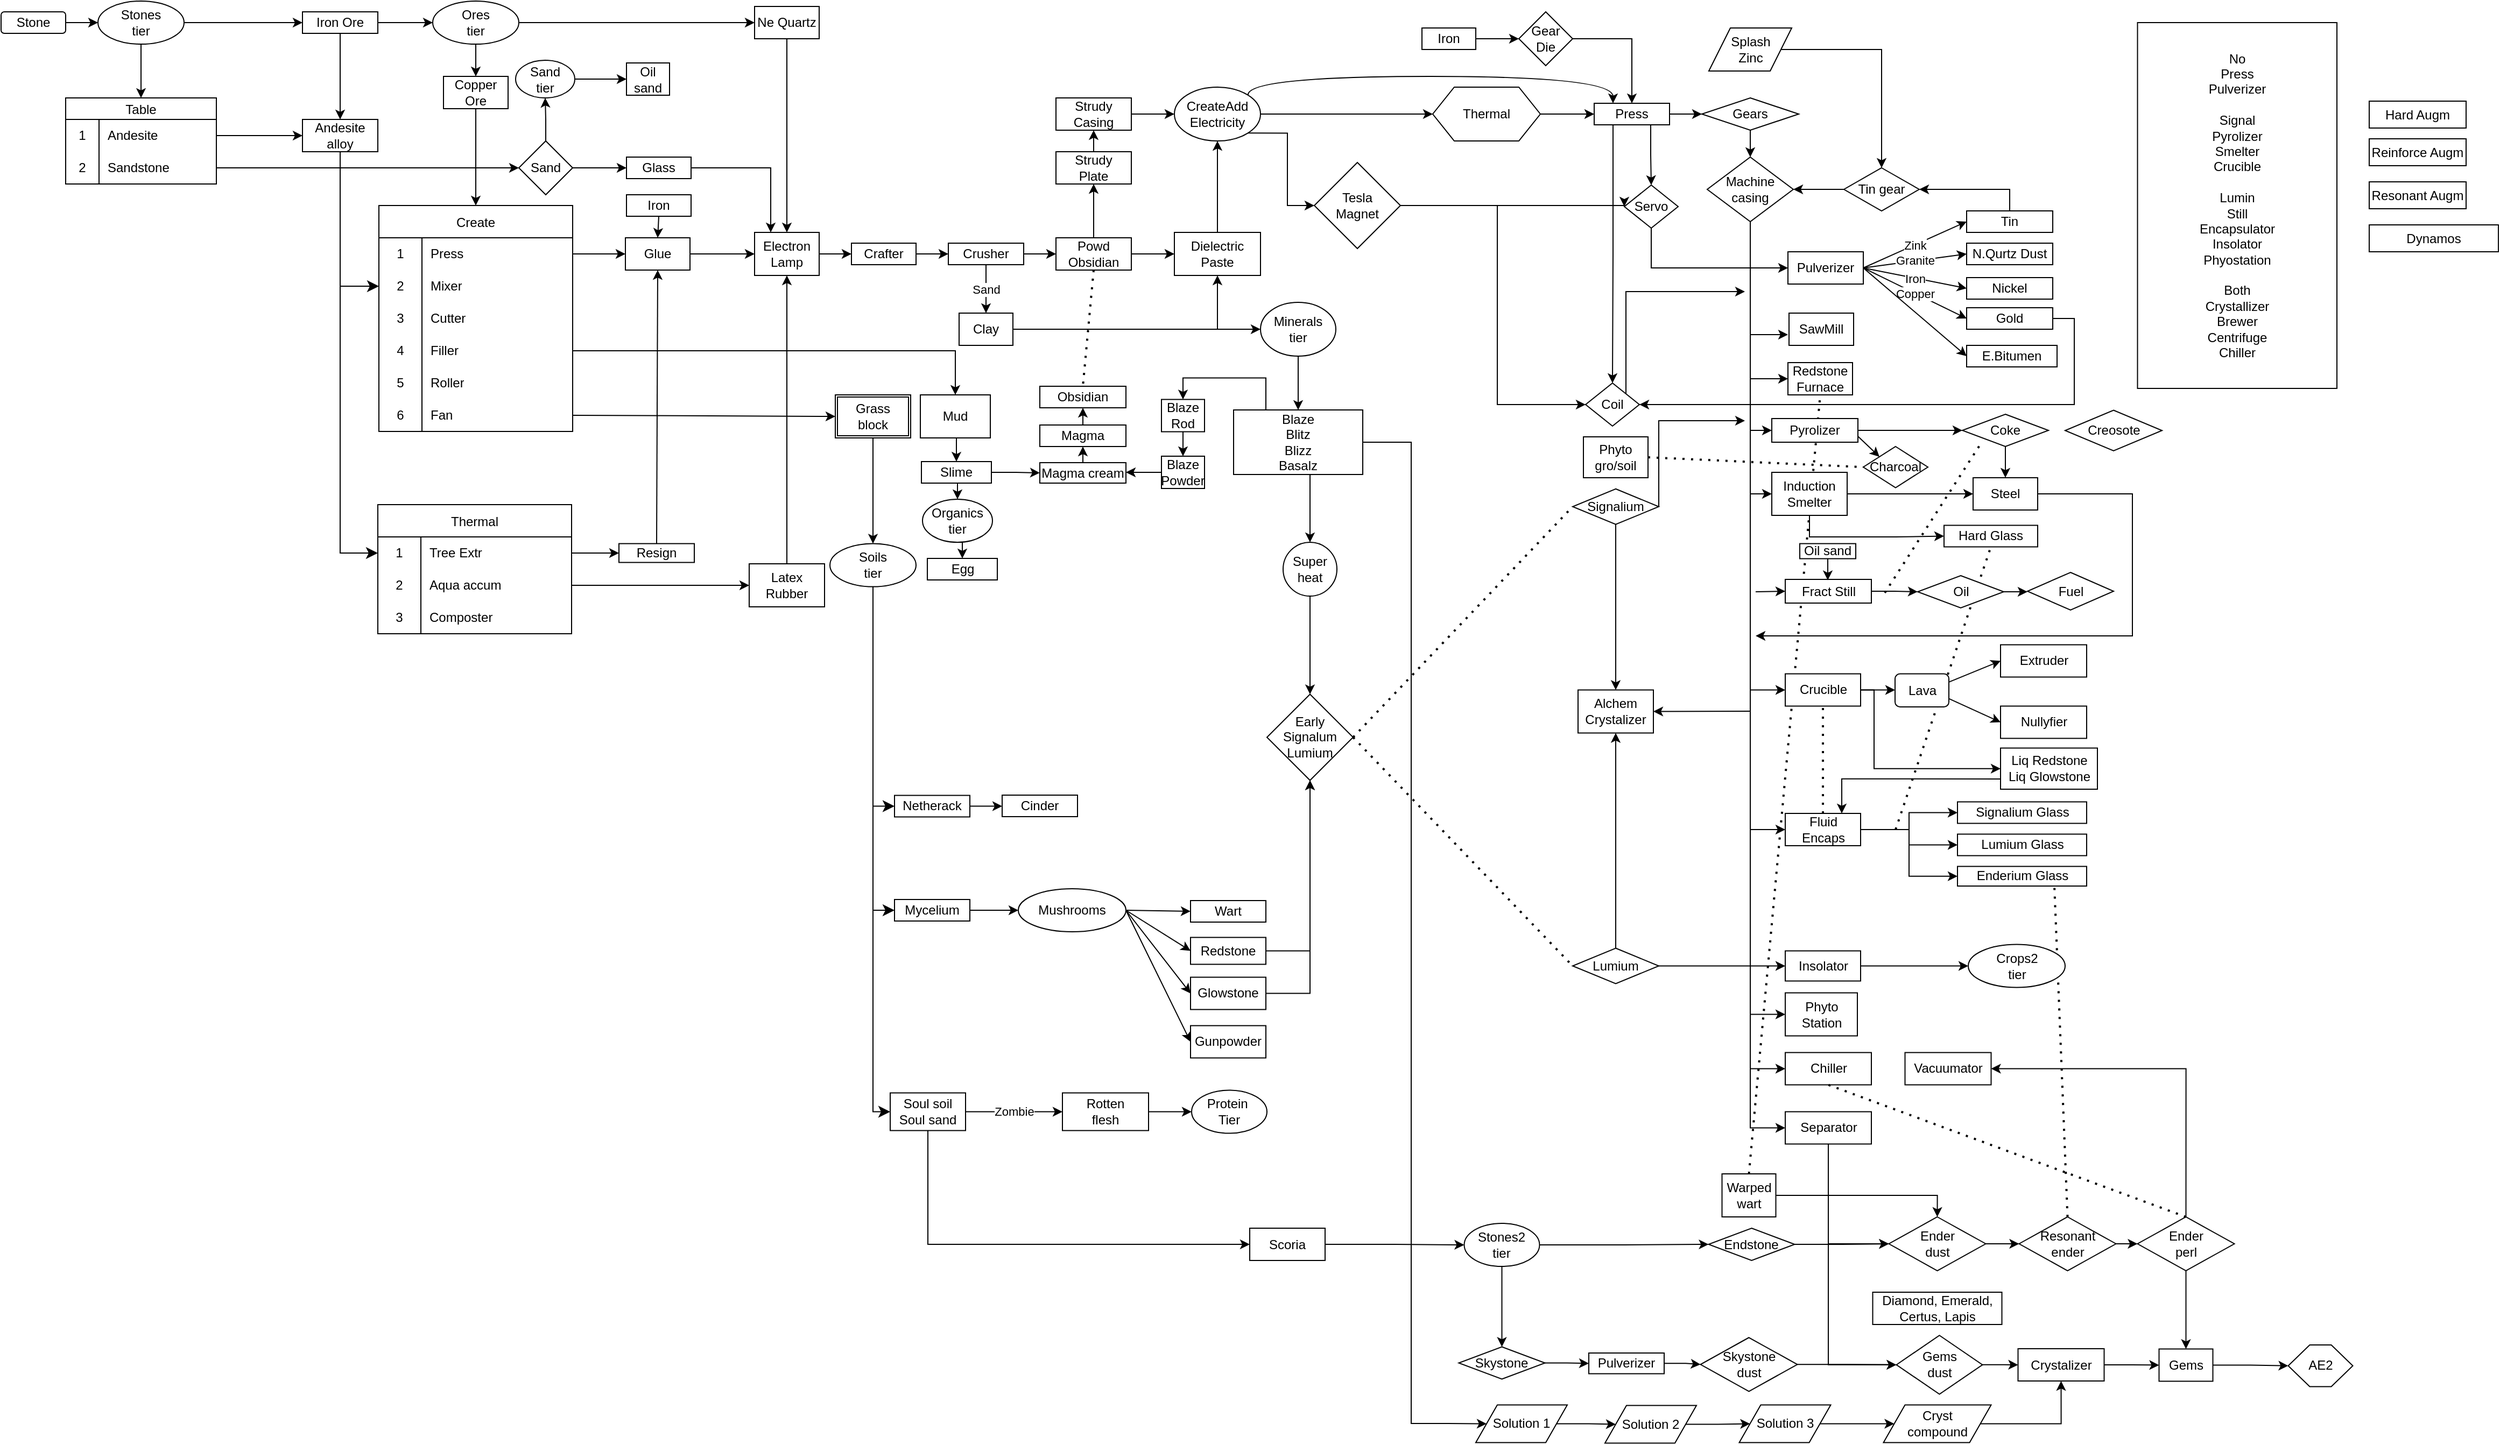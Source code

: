 <mxfile version="21.2.1" type="device">
  <diagram id="R2lEEEUBdFMjLlhIrx00" name="Page-1">
    <mxGraphModel dx="1418" dy="828" grid="1" gridSize="10" guides="1" tooltips="1" connect="1" arrows="1" fold="1" page="1" pageScale="1" pageWidth="3300" pageHeight="4681" math="0" shadow="0" extFonts="Permanent Marker^https://fonts.googleapis.com/css?family=Permanent+Marker">
      <root>
        <mxCell id="0" />
        <mxCell id="1" parent="0" />
        <mxCell id="3oaxo7O_zI6UaDI3kdm--3" value="" style="endArrow=none;dashed=1;html=1;dashPattern=1 3;strokeWidth=2;rounded=0;exitX=0.5;exitY=0;exitDx=0;exitDy=0;entryX=0.5;entryY=1;entryDx=0;entryDy=0;" edge="1" parent="1" source="3oaxo7O_zI6UaDI3kdm--1" target="GLFJDY6L5vXL0YEH0JD2-7">
          <mxGeometry width="50" height="50" relative="1" as="geometry">
            <mxPoint x="1760" y="930" as="sourcePoint" />
            <mxPoint x="1810" y="880" as="targetPoint" />
          </mxGeometry>
        </mxCell>
        <mxCell id="SA8ZYQTV0Pa0oPQI_RZE-55" value="" style="endArrow=none;dashed=1;html=1;dashPattern=1 3;strokeWidth=2;rounded=0;exitX=0.5;exitY=0;exitDx=0;exitDy=0;entryX=0.75;entryY=1;entryDx=0;entryDy=0;" parent="1" source="SA8ZYQTV0Pa0oPQI_RZE-25" target="GLFJDY6L5vXL0YEH0JD2-64" edge="1">
          <mxGeometry width="50" height="50" relative="1" as="geometry">
            <mxPoint x="1560" y="970" as="sourcePoint" />
            <mxPoint x="1610" y="920" as="targetPoint" />
          </mxGeometry>
        </mxCell>
        <mxCell id="qM4BFoc5tLHuXRKEJm7M-74" value="" style="endArrow=none;dashed=1;html=1;dashPattern=1 3;strokeWidth=2;rounded=0;entryX=0.5;entryY=1;entryDx=0;entryDy=0;" parent="1" target="GLFJDY6L5vXL0YEH0JD2-61" edge="1">
          <mxGeometry width="50" height="50" relative="1" as="geometry">
            <mxPoint x="1790" y="790" as="sourcePoint" />
            <mxPoint x="1940" y="810" as="targetPoint" />
          </mxGeometry>
        </mxCell>
        <mxCell id="qM4BFoc5tLHuXRKEJm7M-66" value="" style="endArrow=none;dashed=1;html=1;dashPattern=1 3;strokeWidth=2;rounded=0;exitX=1;exitY=0.5;exitDx=0;exitDy=0;entryX=0;entryY=0.5;entryDx=0;entryDy=0;" parent="1" source="qM4BFoc5tLHuXRKEJm7M-43" target="GLFJDY6L5vXL0YEH0JD2-58" edge="1">
          <mxGeometry width="50" height="50" relative="1" as="geometry">
            <mxPoint x="1770" y="690" as="sourcePoint" />
            <mxPoint x="1820" y="640" as="targetPoint" />
          </mxGeometry>
        </mxCell>
        <mxCell id="JXwCMfK6nnpC9Jo1ibSz-7" value="" style="endArrow=none;dashed=1;html=1;dashPattern=1 3;strokeWidth=2;rounded=0;exitX=0.5;exitY=1;exitDx=0;exitDy=0;entryX=0.5;entryY=0;entryDx=0;entryDy=0;" parent="1" source="wW3bb20OHHqQiUQNfp1_-4" target="JXwCMfK6nnpC9Jo1ibSz-5" edge="1">
          <mxGeometry width="50" height="50" relative="1" as="geometry">
            <mxPoint x="1160" y="540" as="sourcePoint" />
            <mxPoint x="1210" y="490" as="targetPoint" />
          </mxGeometry>
        </mxCell>
        <mxCell id="mkz10qmcnma9YRotkCWl-8" style="edgeStyle=orthogonalEdgeStyle;rounded=0;orthogonalLoop=1;jettySize=auto;html=1;" parent="1" source="mkz10qmcnma9YRotkCWl-1" target="mkz10qmcnma9YRotkCWl-3" edge="1">
          <mxGeometry relative="1" as="geometry" />
        </mxCell>
        <mxCell id="mkz10qmcnma9YRotkCWl-1" value="Stone" style="rounded=1;whiteSpace=wrap;html=1;" parent="1" vertex="1">
          <mxGeometry x="30" y="30" width="60" height="20" as="geometry" />
        </mxCell>
        <mxCell id="mkz10qmcnma9YRotkCWl-10" style="edgeStyle=orthogonalEdgeStyle;rounded=0;orthogonalLoop=1;jettySize=auto;html=1;exitX=1;exitY=0.5;exitDx=0;exitDy=0;entryX=0;entryY=0.5;entryDx=0;entryDy=0;" parent="1" source="mkz10qmcnma9YRotkCWl-3" target="mkz10qmcnma9YRotkCWl-4" edge="1">
          <mxGeometry relative="1" as="geometry" />
        </mxCell>
        <mxCell id="mkz10qmcnma9YRotkCWl-28" style="edgeStyle=orthogonalEdgeStyle;rounded=0;orthogonalLoop=1;jettySize=auto;html=1;exitX=0.5;exitY=1;exitDx=0;exitDy=0;entryX=0.5;entryY=0;entryDx=0;entryDy=0;" parent="1" source="mkz10qmcnma9YRotkCWl-3" target="mkz10qmcnma9YRotkCWl-15" edge="1">
          <mxGeometry relative="1" as="geometry" />
        </mxCell>
        <mxCell id="mkz10qmcnma9YRotkCWl-3" value="Stones&lt;br&gt;tier" style="ellipse;whiteSpace=wrap;html=1;" parent="1" vertex="1">
          <mxGeometry x="120" y="20" width="80" height="40" as="geometry" />
        </mxCell>
        <mxCell id="mkz10qmcnma9YRotkCWl-29" value="" style="edgeStyle=orthogonalEdgeStyle;rounded=0;orthogonalLoop=1;jettySize=auto;html=1;" parent="1" source="mkz10qmcnma9YRotkCWl-4" target="mkz10qmcnma9YRotkCWl-6" edge="1">
          <mxGeometry relative="1" as="geometry" />
        </mxCell>
        <mxCell id="mkz10qmcnma9YRotkCWl-4" value="Iron Ore" style="rounded=0;whiteSpace=wrap;html=1;" parent="1" vertex="1">
          <mxGeometry x="310" y="30" width="70" height="20" as="geometry" />
        </mxCell>
        <mxCell id="JXwCMfK6nnpC9Jo1ibSz-30" style="edgeStyle=orthogonalEdgeStyle;rounded=0;orthogonalLoop=1;jettySize=auto;html=1;exitX=0.5;exitY=1;exitDx=0;exitDy=0;entryX=0.5;entryY=0;entryDx=0;entryDy=0;" parent="1" source="mkz10qmcnma9YRotkCWl-5" target="mkz10qmcnma9YRotkCWl-93" edge="1">
          <mxGeometry relative="1" as="geometry" />
        </mxCell>
        <mxCell id="mkz10qmcnma9YRotkCWl-5" value="Ne Quartz" style="rounded=0;whiteSpace=wrap;html=1;" parent="1" vertex="1">
          <mxGeometry x="730" y="25" width="60" height="30" as="geometry" />
        </mxCell>
        <mxCell id="JXwCMfK6nnpC9Jo1ibSz-29" style="edgeStyle=orthogonalEdgeStyle;rounded=0;orthogonalLoop=1;jettySize=auto;html=1;exitX=1;exitY=0.5;exitDx=0;exitDy=0;entryX=0;entryY=0.5;entryDx=0;entryDy=0;" parent="1" source="mkz10qmcnma9YRotkCWl-6" target="mkz10qmcnma9YRotkCWl-5" edge="1">
          <mxGeometry relative="1" as="geometry" />
        </mxCell>
        <mxCell id="mkz10qmcnma9YRotkCWl-6" value="Ores&lt;br&gt;tier" style="ellipse;whiteSpace=wrap;html=1;" parent="1" vertex="1">
          <mxGeometry x="431" y="20" width="80" height="40" as="geometry" />
        </mxCell>
        <mxCell id="mkz10qmcnma9YRotkCWl-15" value="Table" style="shape=table;startSize=20;container=1;collapsible=0;childLayout=tableLayout;fixedRows=1;rowLines=0;fontStyle=0;strokeColor=default;fontSize=12;" parent="1" vertex="1">
          <mxGeometry x="90" y="110" width="140" height="80" as="geometry" />
        </mxCell>
        <mxCell id="mkz10qmcnma9YRotkCWl-16" value="" style="shape=tableRow;horizontal=0;startSize=0;swimlaneHead=0;swimlaneBody=0;top=0;left=0;bottom=0;right=0;collapsible=0;dropTarget=0;fillColor=none;points=[[0,0.5],[1,0.5]];portConstraint=eastwest;strokeColor=inherit;fontSize=16;" parent="mkz10qmcnma9YRotkCWl-15" vertex="1">
          <mxGeometry y="20" width="140" height="30" as="geometry" />
        </mxCell>
        <mxCell id="mkz10qmcnma9YRotkCWl-17" value="1" style="shape=partialRectangle;html=1;whiteSpace=wrap;connectable=0;fillColor=none;top=0;left=0;bottom=0;right=0;overflow=hidden;pointerEvents=1;strokeColor=inherit;fontSize=12;" parent="mkz10qmcnma9YRotkCWl-16" vertex="1">
          <mxGeometry width="31" height="30" as="geometry">
            <mxRectangle width="31" height="30" as="alternateBounds" />
          </mxGeometry>
        </mxCell>
        <mxCell id="mkz10qmcnma9YRotkCWl-18" value="Andesite" style="shape=partialRectangle;html=1;whiteSpace=wrap;connectable=0;fillColor=none;top=0;left=0;bottom=0;right=0;align=left;spacingLeft=6;overflow=hidden;strokeColor=inherit;fontSize=12;" parent="mkz10qmcnma9YRotkCWl-16" vertex="1">
          <mxGeometry x="31" width="109" height="30" as="geometry">
            <mxRectangle width="109" height="30" as="alternateBounds" />
          </mxGeometry>
        </mxCell>
        <mxCell id="mkz10qmcnma9YRotkCWl-102" style="shape=tableRow;horizontal=0;startSize=0;swimlaneHead=0;swimlaneBody=0;top=0;left=0;bottom=0;right=0;collapsible=0;dropTarget=0;fillColor=none;points=[[0,0.5],[1,0.5]];portConstraint=eastwest;strokeColor=inherit;fontSize=16;" parent="mkz10qmcnma9YRotkCWl-15" vertex="1">
          <mxGeometry y="50" width="140" height="30" as="geometry" />
        </mxCell>
        <mxCell id="mkz10qmcnma9YRotkCWl-103" value="2" style="shape=partialRectangle;html=1;whiteSpace=wrap;connectable=0;fillColor=none;top=0;left=0;bottom=0;right=0;overflow=hidden;pointerEvents=1;strokeColor=inherit;fontSize=12;" parent="mkz10qmcnma9YRotkCWl-102" vertex="1">
          <mxGeometry width="31" height="30" as="geometry">
            <mxRectangle width="31" height="30" as="alternateBounds" />
          </mxGeometry>
        </mxCell>
        <mxCell id="mkz10qmcnma9YRotkCWl-104" value="Sandstone" style="shape=partialRectangle;html=1;whiteSpace=wrap;connectable=0;fillColor=none;top=0;left=0;bottom=0;right=0;align=left;spacingLeft=6;overflow=hidden;strokeColor=inherit;fontSize=12;" parent="mkz10qmcnma9YRotkCWl-102" vertex="1">
          <mxGeometry x="31" width="109" height="30" as="geometry">
            <mxRectangle width="109" height="30" as="alternateBounds" />
          </mxGeometry>
        </mxCell>
        <mxCell id="mkz10qmcnma9YRotkCWl-30" value="Andesite &lt;br&gt;alloy" style="rounded=0;whiteSpace=wrap;html=1;" parent="1" vertex="1">
          <mxGeometry x="310" y="130" width="70" height="30" as="geometry" />
        </mxCell>
        <mxCell id="mkz10qmcnma9YRotkCWl-31" value="" style="endArrow=classic;html=1;rounded=0;exitX=1;exitY=0.5;exitDx=0;exitDy=0;entryX=0;entryY=0.5;entryDx=0;entryDy=0;" parent="1" source="mkz10qmcnma9YRotkCWl-16" target="mkz10qmcnma9YRotkCWl-30" edge="1">
          <mxGeometry width="50" height="50" relative="1" as="geometry">
            <mxPoint x="400" y="290" as="sourcePoint" />
            <mxPoint x="450" y="240" as="targetPoint" />
          </mxGeometry>
        </mxCell>
        <mxCell id="mkz10qmcnma9YRotkCWl-33" value="" style="endArrow=classic;html=1;rounded=0;exitX=0.5;exitY=1;exitDx=0;exitDy=0;" parent="1" source="mkz10qmcnma9YRotkCWl-4" target="mkz10qmcnma9YRotkCWl-30" edge="1">
          <mxGeometry width="50" height="50" relative="1" as="geometry">
            <mxPoint x="400" y="290" as="sourcePoint" />
            <mxPoint x="450" y="240" as="targetPoint" />
          </mxGeometry>
        </mxCell>
        <mxCell id="mkz10qmcnma9YRotkCWl-34" value="Create" style="shape=table;startSize=30;container=1;collapsible=0;childLayout=tableLayout;fixedRows=1;rowLines=0;fontStyle=0;strokeColor=default;fontSize=12;" parent="1" vertex="1">
          <mxGeometry x="381" y="210" width="180" height="210" as="geometry" />
        </mxCell>
        <mxCell id="mkz10qmcnma9YRotkCWl-35" value="" style="shape=tableRow;horizontal=0;startSize=0;swimlaneHead=0;swimlaneBody=0;top=0;left=0;bottom=0;right=0;collapsible=0;dropTarget=0;fillColor=none;points=[[0,0.5],[1,0.5]];portConstraint=eastwest;strokeColor=inherit;fontSize=12;" parent="mkz10qmcnma9YRotkCWl-34" vertex="1">
          <mxGeometry y="30" width="180" height="30" as="geometry" />
        </mxCell>
        <mxCell id="mkz10qmcnma9YRotkCWl-36" value="1" style="shape=partialRectangle;html=1;whiteSpace=wrap;connectable=0;fillColor=none;top=0;left=0;bottom=0;right=0;overflow=hidden;pointerEvents=1;strokeColor=inherit;fontSize=12;" parent="mkz10qmcnma9YRotkCWl-35" vertex="1">
          <mxGeometry width="40" height="30" as="geometry">
            <mxRectangle width="40" height="30" as="alternateBounds" />
          </mxGeometry>
        </mxCell>
        <mxCell id="mkz10qmcnma9YRotkCWl-37" value="Press" style="shape=partialRectangle;html=1;whiteSpace=wrap;connectable=0;fillColor=none;top=0;left=0;bottom=0;right=0;align=left;spacingLeft=6;overflow=hidden;strokeColor=inherit;fontSize=12;" parent="mkz10qmcnma9YRotkCWl-35" vertex="1">
          <mxGeometry x="40" width="140" height="30" as="geometry">
            <mxRectangle width="140" height="30" as="alternateBounds" />
          </mxGeometry>
        </mxCell>
        <mxCell id="mkz10qmcnma9YRotkCWl-38" value="" style="shape=tableRow;horizontal=0;startSize=0;swimlaneHead=0;swimlaneBody=0;top=0;left=0;bottom=0;right=0;collapsible=0;dropTarget=0;fillColor=none;points=[[0,0.5],[1,0.5]];portConstraint=eastwest;strokeColor=inherit;fontSize=12;" parent="mkz10qmcnma9YRotkCWl-34" vertex="1">
          <mxGeometry y="60" width="180" height="30" as="geometry" />
        </mxCell>
        <mxCell id="mkz10qmcnma9YRotkCWl-39" value="2" style="shape=partialRectangle;html=1;whiteSpace=wrap;connectable=0;fillColor=none;top=0;left=0;bottom=0;right=0;overflow=hidden;strokeColor=inherit;fontSize=12;" parent="mkz10qmcnma9YRotkCWl-38" vertex="1">
          <mxGeometry width="40" height="30" as="geometry">
            <mxRectangle width="40" height="30" as="alternateBounds" />
          </mxGeometry>
        </mxCell>
        <mxCell id="mkz10qmcnma9YRotkCWl-40" value="Mixer" style="shape=partialRectangle;html=1;whiteSpace=wrap;connectable=0;fillColor=none;top=0;left=0;bottom=0;right=0;align=left;spacingLeft=6;overflow=hidden;strokeColor=inherit;fontSize=12;" parent="mkz10qmcnma9YRotkCWl-38" vertex="1">
          <mxGeometry x="40" width="140" height="30" as="geometry">
            <mxRectangle width="140" height="30" as="alternateBounds" />
          </mxGeometry>
        </mxCell>
        <mxCell id="mkz10qmcnma9YRotkCWl-41" value="" style="shape=tableRow;horizontal=0;startSize=0;swimlaneHead=0;swimlaneBody=0;top=0;left=0;bottom=0;right=0;collapsible=0;dropTarget=0;fillColor=none;points=[[0,0.5],[1,0.5]];portConstraint=eastwest;strokeColor=inherit;fontSize=12;" parent="mkz10qmcnma9YRotkCWl-34" vertex="1">
          <mxGeometry y="90" width="180" height="30" as="geometry" />
        </mxCell>
        <mxCell id="mkz10qmcnma9YRotkCWl-42" value="3" style="shape=partialRectangle;html=1;whiteSpace=wrap;connectable=0;fillColor=none;top=0;left=0;bottom=0;right=0;overflow=hidden;strokeColor=inherit;fontSize=12;" parent="mkz10qmcnma9YRotkCWl-41" vertex="1">
          <mxGeometry width="40" height="30" as="geometry">
            <mxRectangle width="40" height="30" as="alternateBounds" />
          </mxGeometry>
        </mxCell>
        <mxCell id="mkz10qmcnma9YRotkCWl-43" value="Cutter" style="shape=partialRectangle;html=1;whiteSpace=wrap;connectable=0;fillColor=none;top=0;left=0;bottom=0;right=0;align=left;spacingLeft=6;overflow=hidden;strokeColor=inherit;fontSize=12;" parent="mkz10qmcnma9YRotkCWl-41" vertex="1">
          <mxGeometry x="40" width="140" height="30" as="geometry">
            <mxRectangle width="140" height="30" as="alternateBounds" />
          </mxGeometry>
        </mxCell>
        <mxCell id="mkz10qmcnma9YRotkCWl-64" style="shape=tableRow;horizontal=0;startSize=0;swimlaneHead=0;swimlaneBody=0;top=0;left=0;bottom=0;right=0;collapsible=0;dropTarget=0;fillColor=none;points=[[0,0.5],[1,0.5]];portConstraint=eastwest;strokeColor=inherit;fontSize=12;" parent="mkz10qmcnma9YRotkCWl-34" vertex="1">
          <mxGeometry y="120" width="180" height="30" as="geometry" />
        </mxCell>
        <mxCell id="mkz10qmcnma9YRotkCWl-65" value="4" style="shape=partialRectangle;html=1;whiteSpace=wrap;connectable=0;fillColor=none;top=0;left=0;bottom=0;right=0;overflow=hidden;strokeColor=inherit;fontSize=12;" parent="mkz10qmcnma9YRotkCWl-64" vertex="1">
          <mxGeometry width="40" height="30" as="geometry">
            <mxRectangle width="40" height="30" as="alternateBounds" />
          </mxGeometry>
        </mxCell>
        <mxCell id="mkz10qmcnma9YRotkCWl-66" value="Filler" style="shape=partialRectangle;html=1;whiteSpace=wrap;connectable=0;fillColor=none;top=0;left=0;bottom=0;right=0;align=left;spacingLeft=6;overflow=hidden;strokeColor=inherit;fontSize=12;" parent="mkz10qmcnma9YRotkCWl-64" vertex="1">
          <mxGeometry x="40" width="140" height="30" as="geometry">
            <mxRectangle width="140" height="30" as="alternateBounds" />
          </mxGeometry>
        </mxCell>
        <mxCell id="mkz10qmcnma9YRotkCWl-90" style="shape=tableRow;horizontal=0;startSize=0;swimlaneHead=0;swimlaneBody=0;top=0;left=0;bottom=0;right=0;collapsible=0;dropTarget=0;fillColor=none;points=[[0,0.5],[1,0.5]];portConstraint=eastwest;strokeColor=inherit;fontSize=12;" parent="mkz10qmcnma9YRotkCWl-34" vertex="1">
          <mxGeometry y="150" width="180" height="30" as="geometry" />
        </mxCell>
        <mxCell id="mkz10qmcnma9YRotkCWl-91" value="5" style="shape=partialRectangle;html=1;whiteSpace=wrap;connectable=0;fillColor=none;top=0;left=0;bottom=0;right=0;overflow=hidden;strokeColor=inherit;fontSize=12;" parent="mkz10qmcnma9YRotkCWl-90" vertex="1">
          <mxGeometry width="40" height="30" as="geometry">
            <mxRectangle width="40" height="30" as="alternateBounds" />
          </mxGeometry>
        </mxCell>
        <mxCell id="mkz10qmcnma9YRotkCWl-92" value="Roller" style="shape=partialRectangle;html=1;whiteSpace=wrap;connectable=0;fillColor=none;top=0;left=0;bottom=0;right=0;align=left;spacingLeft=6;overflow=hidden;strokeColor=inherit;fontSize=12;" parent="mkz10qmcnma9YRotkCWl-90" vertex="1">
          <mxGeometry x="40" width="140" height="30" as="geometry">
            <mxRectangle width="140" height="30" as="alternateBounds" />
          </mxGeometry>
        </mxCell>
        <mxCell id="wW3bb20OHHqQiUQNfp1_-6" style="shape=tableRow;horizontal=0;startSize=0;swimlaneHead=0;swimlaneBody=0;top=0;left=0;bottom=0;right=0;collapsible=0;dropTarget=0;fillColor=none;points=[[0,0.5],[1,0.5]];portConstraint=eastwest;strokeColor=inherit;fontSize=12;" parent="mkz10qmcnma9YRotkCWl-34" vertex="1">
          <mxGeometry y="180" width="180" height="30" as="geometry" />
        </mxCell>
        <mxCell id="wW3bb20OHHqQiUQNfp1_-7" value="6" style="shape=partialRectangle;html=1;whiteSpace=wrap;connectable=0;fillColor=none;top=0;left=0;bottom=0;right=0;overflow=hidden;strokeColor=inherit;fontSize=12;" parent="wW3bb20OHHqQiUQNfp1_-6" vertex="1">
          <mxGeometry width="40" height="30" as="geometry">
            <mxRectangle width="40" height="30" as="alternateBounds" />
          </mxGeometry>
        </mxCell>
        <mxCell id="wW3bb20OHHqQiUQNfp1_-8" value="Fan" style="shape=partialRectangle;html=1;whiteSpace=wrap;connectable=0;fillColor=none;top=0;left=0;bottom=0;right=0;align=left;spacingLeft=6;overflow=hidden;strokeColor=inherit;fontSize=12;" parent="wW3bb20OHHqQiUQNfp1_-6" vertex="1">
          <mxGeometry x="40" width="140" height="30" as="geometry">
            <mxRectangle width="140" height="30" as="alternateBounds" />
          </mxGeometry>
        </mxCell>
        <mxCell id="mkz10qmcnma9YRotkCWl-48" value="" style="edgeStyle=elbowEdgeStyle;elbow=horizontal;endArrow=classic;html=1;curved=0;rounded=0;endSize=8;startSize=8;exitX=0.5;exitY=1;exitDx=0;exitDy=0;entryX=0;entryY=0.5;entryDx=0;entryDy=0;" parent="1" source="mkz10qmcnma9YRotkCWl-30" target="mkz10qmcnma9YRotkCWl-38" edge="1">
          <mxGeometry width="50" height="50" relative="1" as="geometry">
            <mxPoint x="400" y="290" as="sourcePoint" />
            <mxPoint x="450" y="240" as="targetPoint" />
            <Array as="points">
              <mxPoint x="345" y="230" />
            </Array>
          </mxGeometry>
        </mxCell>
        <mxCell id="mkz10qmcnma9YRotkCWl-49" value="Thermal" style="shape=table;startSize=30;container=1;collapsible=0;childLayout=tableLayout;fixedRows=1;rowLines=0;fontStyle=0;strokeColor=default;fontSize=12;" parent="1" vertex="1">
          <mxGeometry x="380" y="488" width="180" height="120" as="geometry" />
        </mxCell>
        <mxCell id="mkz10qmcnma9YRotkCWl-50" value="" style="shape=tableRow;horizontal=0;startSize=0;swimlaneHead=0;swimlaneBody=0;top=0;left=0;bottom=0;right=0;collapsible=0;dropTarget=0;fillColor=none;points=[[0,0.5],[1,0.5]];portConstraint=eastwest;strokeColor=inherit;fontSize=12;" parent="mkz10qmcnma9YRotkCWl-49" vertex="1">
          <mxGeometry y="30" width="180" height="30" as="geometry" />
        </mxCell>
        <mxCell id="mkz10qmcnma9YRotkCWl-51" value="1" style="shape=partialRectangle;html=1;whiteSpace=wrap;connectable=0;fillColor=none;top=0;left=0;bottom=0;right=0;overflow=hidden;pointerEvents=1;strokeColor=inherit;fontSize=12;" parent="mkz10qmcnma9YRotkCWl-50" vertex="1">
          <mxGeometry width="40" height="30" as="geometry">
            <mxRectangle width="40" height="30" as="alternateBounds" />
          </mxGeometry>
        </mxCell>
        <mxCell id="mkz10qmcnma9YRotkCWl-52" value="Tree Extr" style="shape=partialRectangle;html=1;whiteSpace=wrap;connectable=0;fillColor=none;top=0;left=0;bottom=0;right=0;align=left;spacingLeft=6;overflow=hidden;strokeColor=inherit;fontSize=12;" parent="mkz10qmcnma9YRotkCWl-50" vertex="1">
          <mxGeometry x="40" width="140" height="30" as="geometry">
            <mxRectangle width="140" height="30" as="alternateBounds" />
          </mxGeometry>
        </mxCell>
        <mxCell id="mkz10qmcnma9YRotkCWl-53" value="" style="shape=tableRow;horizontal=0;startSize=0;swimlaneHead=0;swimlaneBody=0;top=0;left=0;bottom=0;right=0;collapsible=0;dropTarget=0;fillColor=none;points=[[0,0.5],[1,0.5]];portConstraint=eastwest;strokeColor=inherit;fontSize=12;" parent="mkz10qmcnma9YRotkCWl-49" vertex="1">
          <mxGeometry y="60" width="180" height="30" as="geometry" />
        </mxCell>
        <mxCell id="mkz10qmcnma9YRotkCWl-54" value="2" style="shape=partialRectangle;html=1;whiteSpace=wrap;connectable=0;fillColor=none;top=0;left=0;bottom=0;right=0;overflow=hidden;strokeColor=inherit;fontSize=12;" parent="mkz10qmcnma9YRotkCWl-53" vertex="1">
          <mxGeometry width="40" height="30" as="geometry">
            <mxRectangle width="40" height="30" as="alternateBounds" />
          </mxGeometry>
        </mxCell>
        <mxCell id="mkz10qmcnma9YRotkCWl-55" value="Aqua accum" style="shape=partialRectangle;html=1;whiteSpace=wrap;connectable=0;fillColor=none;top=0;left=0;bottom=0;right=0;align=left;spacingLeft=6;overflow=hidden;strokeColor=inherit;fontSize=12;" parent="mkz10qmcnma9YRotkCWl-53" vertex="1">
          <mxGeometry x="40" width="140" height="30" as="geometry">
            <mxRectangle width="140" height="30" as="alternateBounds" />
          </mxGeometry>
        </mxCell>
        <mxCell id="mkz10qmcnma9YRotkCWl-56" value="" style="shape=tableRow;horizontal=0;startSize=0;swimlaneHead=0;swimlaneBody=0;top=0;left=0;bottom=0;right=0;collapsible=0;dropTarget=0;fillColor=none;points=[[0,0.5],[1,0.5]];portConstraint=eastwest;strokeColor=inherit;fontSize=12;" parent="mkz10qmcnma9YRotkCWl-49" vertex="1">
          <mxGeometry y="90" width="180" height="30" as="geometry" />
        </mxCell>
        <mxCell id="mkz10qmcnma9YRotkCWl-57" value="3" style="shape=partialRectangle;html=1;whiteSpace=wrap;connectable=0;fillColor=none;top=0;left=0;bottom=0;right=0;overflow=hidden;strokeColor=inherit;fontSize=12;" parent="mkz10qmcnma9YRotkCWl-56" vertex="1">
          <mxGeometry width="40" height="30" as="geometry">
            <mxRectangle width="40" height="30" as="alternateBounds" />
          </mxGeometry>
        </mxCell>
        <mxCell id="mkz10qmcnma9YRotkCWl-58" value="Composter" style="shape=partialRectangle;html=1;whiteSpace=wrap;connectable=0;fillColor=none;top=0;left=0;bottom=0;right=0;align=left;spacingLeft=6;overflow=hidden;strokeColor=inherit;fontSize=12;" parent="mkz10qmcnma9YRotkCWl-56" vertex="1">
          <mxGeometry x="40" width="140" height="30" as="geometry">
            <mxRectangle width="140" height="30" as="alternateBounds" />
          </mxGeometry>
        </mxCell>
        <mxCell id="mkz10qmcnma9YRotkCWl-60" value="" style="edgeStyle=elbowEdgeStyle;elbow=horizontal;endArrow=classic;html=1;curved=0;rounded=0;endSize=8;startSize=8;entryX=0;entryY=0.5;entryDx=0;entryDy=0;exitX=0.5;exitY=1;exitDx=0;exitDy=0;" parent="1" source="mkz10qmcnma9YRotkCWl-30" target="mkz10qmcnma9YRotkCWl-50" edge="1">
          <mxGeometry width="50" height="50" relative="1" as="geometry">
            <mxPoint x="250" y="220" as="sourcePoint" />
            <mxPoint x="270" y="410" as="targetPoint" />
            <Array as="points">
              <mxPoint x="345" y="280" />
              <mxPoint x="250" y="280" />
              <mxPoint x="250" y="300" />
            </Array>
          </mxGeometry>
        </mxCell>
        <mxCell id="mkz10qmcnma9YRotkCWl-62" value="" style="endArrow=classic;html=1;rounded=0;exitX=1;exitY=0.5;exitDx=0;exitDy=0;" parent="1" source="mkz10qmcnma9YRotkCWl-50" target="mkz10qmcnma9YRotkCWl-63" edge="1">
          <mxGeometry width="50" height="50" relative="1" as="geometry">
            <mxPoint x="400" y="368" as="sourcePoint" />
            <mxPoint x="610" y="533" as="targetPoint" />
          </mxGeometry>
        </mxCell>
        <mxCell id="mkz10qmcnma9YRotkCWl-63" value="Resign" style="rounded=0;whiteSpace=wrap;html=1;" parent="1" vertex="1">
          <mxGeometry x="604" y="524.25" width="70" height="17.5" as="geometry" />
        </mxCell>
        <mxCell id="mkz10qmcnma9YRotkCWl-67" value="Glue" style="rounded=0;whiteSpace=wrap;html=1;" parent="1" vertex="1">
          <mxGeometry x="610" y="240" width="60" height="30" as="geometry" />
        </mxCell>
        <mxCell id="mkz10qmcnma9YRotkCWl-68" value="" style="endArrow=classic;html=1;rounded=0;entryX=0;entryY=0.5;entryDx=0;entryDy=0;exitX=1;exitY=0.5;exitDx=0;exitDy=0;" parent="1" source="mkz10qmcnma9YRotkCWl-35" target="mkz10qmcnma9YRotkCWl-67" edge="1">
          <mxGeometry width="50" height="50" relative="1" as="geometry">
            <mxPoint x="400" y="300" as="sourcePoint" />
            <mxPoint x="450" y="250" as="targetPoint" />
          </mxGeometry>
        </mxCell>
        <mxCell id="mkz10qmcnma9YRotkCWl-69" value="" style="endArrow=classic;html=1;rounded=0;exitX=0.5;exitY=0;exitDx=0;exitDy=0;entryX=0.5;entryY=1;entryDx=0;entryDy=0;" parent="1" source="mkz10qmcnma9YRotkCWl-63" target="mkz10qmcnma9YRotkCWl-67" edge="1">
          <mxGeometry width="50" height="50" relative="1" as="geometry">
            <mxPoint x="400" y="300" as="sourcePoint" />
            <mxPoint x="450" y="250" as="targetPoint" />
          </mxGeometry>
        </mxCell>
        <mxCell id="mkz10qmcnma9YRotkCWl-70" value="Latex&lt;br&gt;Rubber" style="rounded=0;whiteSpace=wrap;html=1;" parent="1" vertex="1">
          <mxGeometry x="725" y="543" width="70" height="40" as="geometry" />
        </mxCell>
        <mxCell id="mkz10qmcnma9YRotkCWl-71" value="" style="endArrow=classic;html=1;rounded=0;exitX=0.5;exitY=0;exitDx=0;exitDy=0;entryX=0.5;entryY=1;entryDx=0;entryDy=0;" parent="1" source="mkz10qmcnma9YRotkCWl-70" target="mkz10qmcnma9YRotkCWl-93" edge="1">
          <mxGeometry width="50" height="50" relative="1" as="geometry">
            <mxPoint x="720" y="360" as="sourcePoint" />
            <mxPoint x="770" y="310" as="targetPoint" />
          </mxGeometry>
        </mxCell>
        <mxCell id="mkz10qmcnma9YRotkCWl-72" value="" style="endArrow=classic;html=1;rounded=0;exitX=1;exitY=0.5;exitDx=0;exitDy=0;entryX=0;entryY=0.5;entryDx=0;entryDy=0;" parent="1" source="mkz10qmcnma9YRotkCWl-53" target="mkz10qmcnma9YRotkCWl-70" edge="1">
          <mxGeometry width="50" height="50" relative="1" as="geometry">
            <mxPoint x="400" y="358" as="sourcePoint" />
            <mxPoint x="450" y="308" as="targetPoint" />
          </mxGeometry>
        </mxCell>
        <mxCell id="mkz10qmcnma9YRotkCWl-73" value="Iron" style="rounded=0;whiteSpace=wrap;html=1;" parent="1" vertex="1">
          <mxGeometry x="611" y="200" width="60" height="20" as="geometry" />
        </mxCell>
        <mxCell id="mkz10qmcnma9YRotkCWl-74" value="" style="endArrow=classic;html=1;rounded=0;entryX=0.5;entryY=0;entryDx=0;entryDy=0;exitX=0.5;exitY=1;exitDx=0;exitDy=0;" parent="1" source="mkz10qmcnma9YRotkCWl-73" target="mkz10qmcnma9YRotkCWl-67" edge="1">
          <mxGeometry width="50" height="50" relative="1" as="geometry">
            <mxPoint x="400" y="300" as="sourcePoint" />
            <mxPoint x="450" y="250" as="targetPoint" />
          </mxGeometry>
        </mxCell>
        <mxCell id="O636M94BRRPnj6pbTVkF-1" style="edgeStyle=orthogonalEdgeStyle;rounded=0;orthogonalLoop=1;jettySize=auto;html=1;exitX=0.5;exitY=1;exitDx=0;exitDy=0;entryX=0.5;entryY=0;entryDx=0;entryDy=0;" parent="1" source="mkz10qmcnma9YRotkCWl-75" target="mkz10qmcnma9YRotkCWl-34" edge="1">
          <mxGeometry relative="1" as="geometry" />
        </mxCell>
        <mxCell id="mkz10qmcnma9YRotkCWl-75" value="Copper&lt;br&gt;Ore" style="rounded=0;whiteSpace=wrap;html=1;" parent="1" vertex="1">
          <mxGeometry x="441" y="90" width="60" height="30" as="geometry" />
        </mxCell>
        <mxCell id="mkz10qmcnma9YRotkCWl-76" value="" style="endArrow=classic;html=1;rounded=0;entryX=0.5;entryY=0;entryDx=0;entryDy=0;exitX=0.5;exitY=1;exitDx=0;exitDy=0;" parent="1" source="mkz10qmcnma9YRotkCWl-6" target="mkz10qmcnma9YRotkCWl-75" edge="1">
          <mxGeometry width="50" height="50" relative="1" as="geometry">
            <mxPoint x="400" y="300" as="sourcePoint" />
            <mxPoint x="450" y="250" as="targetPoint" />
          </mxGeometry>
        </mxCell>
        <mxCell id="JXwCMfK6nnpC9Jo1ibSz-25" style="edgeStyle=orthogonalEdgeStyle;rounded=0;orthogonalLoop=1;jettySize=auto;html=1;exitX=0.5;exitY=1;exitDx=0;exitDy=0;entryX=0.5;entryY=0;entryDx=0;entryDy=0;" parent="1" source="mkz10qmcnma9YRotkCWl-79" target="mkz10qmcnma9YRotkCWl-81" edge="1">
          <mxGeometry relative="1" as="geometry" />
        </mxCell>
        <mxCell id="mkz10qmcnma9YRotkCWl-79" value="Grass&lt;br&gt;block" style="shape=ext;double=1;rounded=0;whiteSpace=wrap;html=1;" parent="1" vertex="1">
          <mxGeometry x="805" y="386" width="70" height="40" as="geometry" />
        </mxCell>
        <mxCell id="mkz10qmcnma9YRotkCWl-80" value="" style="endArrow=classic;html=1;rounded=0;entryX=0;entryY=0.5;entryDx=0;entryDy=0;exitX=1;exitY=0.5;exitDx=0;exitDy=0;" parent="1" source="wW3bb20OHHqQiUQNfp1_-6" target="mkz10qmcnma9YRotkCWl-79" edge="1">
          <mxGeometry width="50" height="50" relative="1" as="geometry">
            <mxPoint x="400" y="290" as="sourcePoint" />
            <mxPoint x="450" y="240" as="targetPoint" />
          </mxGeometry>
        </mxCell>
        <mxCell id="mkz10qmcnma9YRotkCWl-81" value="Soils&lt;br&gt;tier" style="ellipse;whiteSpace=wrap;html=1;" parent="1" vertex="1">
          <mxGeometry x="800" y="524.25" width="80" height="40" as="geometry" />
        </mxCell>
        <mxCell id="mkz10qmcnma9YRotkCWl-83" value="Mycelium" style="rounded=0;whiteSpace=wrap;html=1;" parent="1" vertex="1">
          <mxGeometry x="860" y="855" width="70" height="20" as="geometry" />
        </mxCell>
        <mxCell id="h0zQ1C79InpDJXlZIo4W-2" style="edgeStyle=orthogonalEdgeStyle;rounded=0;orthogonalLoop=1;jettySize=auto;html=1;exitX=1;exitY=0.5;exitDx=0;exitDy=0;entryX=0;entryY=0.5;entryDx=0;entryDy=0;" parent="1" source="mkz10qmcnma9YRotkCWl-84" target="h0zQ1C79InpDJXlZIo4W-1" edge="1">
          <mxGeometry relative="1" as="geometry" />
        </mxCell>
        <mxCell id="mkz10qmcnma9YRotkCWl-84" value="Netherack" style="rounded=0;whiteSpace=wrap;html=1;" parent="1" vertex="1">
          <mxGeometry x="860" y="758.25" width="70" height="20" as="geometry" />
        </mxCell>
        <mxCell id="mkz10qmcnma9YRotkCWl-86" value="" style="edgeStyle=elbowEdgeStyle;elbow=horizontal;endArrow=classic;html=1;curved=0;rounded=0;endSize=8;startSize=8;entryX=0;entryY=0.5;entryDx=0;entryDy=0;exitX=0.5;exitY=1;exitDx=0;exitDy=0;" parent="1" source="mkz10qmcnma9YRotkCWl-81" target="mkz10qmcnma9YRotkCWl-83" edge="1">
          <mxGeometry width="50" height="50" relative="1" as="geometry">
            <mxPoint x="400" y="424.25" as="sourcePoint" />
            <mxPoint x="450" y="374.25" as="targetPoint" />
            <Array as="points">
              <mxPoint x="840" y="584.25" />
            </Array>
          </mxGeometry>
        </mxCell>
        <mxCell id="mkz10qmcnma9YRotkCWl-87" value="" style="edgeStyle=elbowEdgeStyle;elbow=horizontal;endArrow=classic;html=1;curved=0;rounded=0;endSize=8;startSize=8;entryX=0;entryY=0.5;entryDx=0;entryDy=0;exitX=0.5;exitY=1;exitDx=0;exitDy=0;" parent="1" source="mkz10qmcnma9YRotkCWl-81" target="mkz10qmcnma9YRotkCWl-84" edge="1">
          <mxGeometry width="50" height="50" relative="1" as="geometry">
            <mxPoint x="760" y="574.25" as="sourcePoint" />
            <mxPoint x="450" y="374.25" as="targetPoint" />
            <Array as="points">
              <mxPoint x="840" y="604.25" />
            </Array>
          </mxGeometry>
        </mxCell>
        <mxCell id="SA8ZYQTV0Pa0oPQI_RZE-51" style="edgeStyle=orthogonalEdgeStyle;rounded=0;orthogonalLoop=1;jettySize=auto;html=1;exitX=0.5;exitY=1;exitDx=0;exitDy=0;entryX=0;entryY=0.5;entryDx=0;entryDy=0;" parent="1" source="mkz10qmcnma9YRotkCWl-88" target="SA8ZYQTV0Pa0oPQI_RZE-49" edge="1">
          <mxGeometry relative="1" as="geometry" />
        </mxCell>
        <mxCell id="mkz10qmcnma9YRotkCWl-88" value="Soul soil&lt;br&gt;Soul sand" style="rounded=0;whiteSpace=wrap;html=1;" parent="1" vertex="1">
          <mxGeometry x="856" y="1034.75" width="70" height="35" as="geometry" />
        </mxCell>
        <mxCell id="mkz10qmcnma9YRotkCWl-89" value="" style="edgeStyle=elbowEdgeStyle;elbow=horizontal;endArrow=classic;html=1;curved=0;rounded=0;endSize=8;startSize=8;entryX=0;entryY=0.5;entryDx=0;entryDy=0;exitX=0.5;exitY=1;exitDx=0;exitDy=0;" parent="1" source="mkz10qmcnma9YRotkCWl-81" target="mkz10qmcnma9YRotkCWl-88" edge="1">
          <mxGeometry width="50" height="50" relative="1" as="geometry">
            <mxPoint x="710" y="584.25" as="sourcePoint" />
            <mxPoint x="450" y="494.25" as="targetPoint" />
            <Array as="points">
              <mxPoint x="840" y="624.25" />
            </Array>
          </mxGeometry>
        </mxCell>
        <mxCell id="mkz10qmcnma9YRotkCWl-93" value="Electron&lt;br&gt;Lamp" style="rounded=0;whiteSpace=wrap;html=1;" parent="1" vertex="1">
          <mxGeometry x="730" y="235" width="60" height="40" as="geometry" />
        </mxCell>
        <mxCell id="mkz10qmcnma9YRotkCWl-94" value="" style="endArrow=classic;html=1;rounded=0;exitX=1;exitY=0.5;exitDx=0;exitDy=0;entryX=0;entryY=0.5;entryDx=0;entryDy=0;" parent="1" source="mkz10qmcnma9YRotkCWl-67" target="mkz10qmcnma9YRotkCWl-93" edge="1">
          <mxGeometry width="50" height="50" relative="1" as="geometry">
            <mxPoint x="760" y="250" as="sourcePoint" />
            <mxPoint x="810" y="200" as="targetPoint" />
          </mxGeometry>
        </mxCell>
        <mxCell id="mkz10qmcnma9YRotkCWl-99" value="Glass" style="rounded=0;whiteSpace=wrap;html=1;" parent="1" vertex="1">
          <mxGeometry x="611" y="165" width="60" height="20" as="geometry" />
        </mxCell>
        <mxCell id="mkz10qmcnma9YRotkCWl-100" value="" style="endArrow=classic;html=1;rounded=0;exitX=1;exitY=0.5;exitDx=0;exitDy=0;edgeStyle=orthogonalEdgeStyle;entryX=0.25;entryY=0;entryDx=0;entryDy=0;" parent="1" source="mkz10qmcnma9YRotkCWl-99" target="mkz10qmcnma9YRotkCWl-93" edge="1">
          <mxGeometry width="50" height="50" relative="1" as="geometry">
            <mxPoint x="520" y="250" as="sourcePoint" />
            <mxPoint x="750" y="210" as="targetPoint" />
          </mxGeometry>
        </mxCell>
        <mxCell id="mkz10qmcnma9YRotkCWl-105" value="" style="endArrow=classic;html=1;rounded=0;entryX=1;entryY=0.5;entryDx=0;entryDy=0;exitX=1;exitY=0.5;exitDx=0;exitDy=0;" parent="1" source="mkz10qmcnma9YRotkCWl-102" target="O636M94BRRPnj6pbTVkF-2" edge="1">
          <mxGeometry width="50" height="50" relative="1" as="geometry">
            <mxPoint x="520" y="250" as="sourcePoint" />
            <mxPoint x="570" y="200" as="targetPoint" />
          </mxGeometry>
        </mxCell>
        <mxCell id="mkz10qmcnma9YRotkCWl-106" value="Crafter" style="rounded=0;whiteSpace=wrap;html=1;" parent="1" vertex="1">
          <mxGeometry x="820" y="245" width="60" height="20" as="geometry" />
        </mxCell>
        <mxCell id="mkz10qmcnma9YRotkCWl-107" value="" style="endArrow=classic;html=1;rounded=0;entryX=0;entryY=0.5;entryDx=0;entryDy=0;exitX=1;exitY=0.5;exitDx=0;exitDy=0;" parent="1" source="mkz10qmcnma9YRotkCWl-93" target="mkz10qmcnma9YRotkCWl-106" edge="1">
          <mxGeometry width="50" height="50" relative="1" as="geometry">
            <mxPoint x="720" y="450" as="sourcePoint" />
            <mxPoint x="770" y="400" as="targetPoint" />
          </mxGeometry>
        </mxCell>
        <mxCell id="JXwCMfK6nnpC9Jo1ibSz-15" value="Sand" style="rounded=0;orthogonalLoop=1;jettySize=auto;html=1;exitX=0.5;exitY=1;exitDx=0;exitDy=0;entryX=0.5;entryY=0;entryDx=0;entryDy=0;" parent="1" source="mkz10qmcnma9YRotkCWl-108" target="JXwCMfK6nnpC9Jo1ibSz-14" edge="1">
          <mxGeometry relative="1" as="geometry" />
        </mxCell>
        <mxCell id="mkz10qmcnma9YRotkCWl-108" value="Crusher" style="rounded=0;whiteSpace=wrap;html=1;" parent="1" vertex="1">
          <mxGeometry x="910" y="245" width="70" height="20" as="geometry" />
        </mxCell>
        <mxCell id="mkz10qmcnma9YRotkCWl-109" value="" style="endArrow=classic;html=1;rounded=0;entryX=0;entryY=0.5;entryDx=0;entryDy=0;exitX=1;exitY=0.5;exitDx=0;exitDy=0;" parent="1" source="mkz10qmcnma9YRotkCWl-106" target="mkz10qmcnma9YRotkCWl-108" edge="1">
          <mxGeometry width="50" height="50" relative="1" as="geometry">
            <mxPoint x="720" y="450" as="sourcePoint" />
            <mxPoint x="770" y="400" as="targetPoint" />
          </mxGeometry>
        </mxCell>
        <mxCell id="JXwCMfK6nnpC9Jo1ibSz-9" style="edgeStyle=orthogonalEdgeStyle;rounded=0;orthogonalLoop=1;jettySize=auto;html=1;exitX=0.5;exitY=0;exitDx=0;exitDy=0;entryX=0.5;entryY=1;entryDx=0;entryDy=0;" parent="1" source="wW3bb20OHHqQiUQNfp1_-4" target="JXwCMfK6nnpC9Jo1ibSz-8" edge="1">
          <mxGeometry relative="1" as="geometry" />
        </mxCell>
        <mxCell id="JXwCMfK6nnpC9Jo1ibSz-13" style="rounded=0;orthogonalLoop=1;jettySize=auto;html=1;exitX=1;exitY=0.5;exitDx=0;exitDy=0;entryX=0;entryY=0.5;entryDx=0;entryDy=0;" parent="1" source="wW3bb20OHHqQiUQNfp1_-4" target="JXwCMfK6nnpC9Jo1ibSz-12" edge="1">
          <mxGeometry relative="1" as="geometry" />
        </mxCell>
        <mxCell id="wW3bb20OHHqQiUQNfp1_-4" value="Powd&lt;br&gt;Obsidian" style="rounded=0;whiteSpace=wrap;html=1;" parent="1" vertex="1">
          <mxGeometry x="1010" y="240" width="70" height="30" as="geometry" />
        </mxCell>
        <mxCell id="wW3bb20OHHqQiUQNfp1_-5" value="" style="endArrow=classic;html=1;rounded=0;entryX=0;entryY=0.5;entryDx=0;entryDy=0;exitX=1;exitY=0.5;exitDx=0;exitDy=0;" parent="1" source="mkz10qmcnma9YRotkCWl-108" target="wW3bb20OHHqQiUQNfp1_-4" edge="1">
          <mxGeometry width="50" height="50" relative="1" as="geometry">
            <mxPoint x="1020" y="270" as="sourcePoint" />
            <mxPoint x="1050.711" y="255" as="targetPoint" />
          </mxGeometry>
        </mxCell>
        <mxCell id="hMVsrS0idSzrvB1B46os-16" style="edgeStyle=orthogonalEdgeStyle;rounded=0;orthogonalLoop=1;jettySize=auto;html=1;exitX=0.5;exitY=0;exitDx=0;exitDy=0;entryX=0.5;entryY=1;entryDx=0;entryDy=0;" parent="1" source="wW3bb20OHHqQiUQNfp1_-9" target="JXwCMfK6nnpC9Jo1ibSz-5" edge="1">
          <mxGeometry relative="1" as="geometry" />
        </mxCell>
        <mxCell id="wW3bb20OHHqQiUQNfp1_-9" value="Magma" style="rounded=0;whiteSpace=wrap;html=1;" parent="1" vertex="1">
          <mxGeometry x="995" y="414" width="80" height="20" as="geometry" />
        </mxCell>
        <mxCell id="m-snzlzmBIU8Ajo9lW6K-8" style="edgeStyle=orthogonalEdgeStyle;rounded=0;orthogonalLoop=1;jettySize=auto;html=1;exitX=0.5;exitY=1;exitDx=0;exitDy=0;entryX=0.5;entryY=0;entryDx=0;entryDy=0;" parent="1" source="wW3bb20OHHqQiUQNfp1_-11" target="qM4BFoc5tLHuXRKEJm7M-43" edge="1">
          <mxGeometry relative="1" as="geometry" />
        </mxCell>
        <mxCell id="wW3bb20OHHqQiUQNfp1_-11" value="Super&lt;br&gt;heat" style="ellipse;whiteSpace=wrap;html=1;aspect=fixed;" parent="1" vertex="1">
          <mxGeometry x="1221" y="523" width="50" height="50" as="geometry" />
        </mxCell>
        <mxCell id="7sz9dRVsmaToPu3K_h5v-6" style="edgeStyle=orthogonalEdgeStyle;rounded=0;orthogonalLoop=1;jettySize=auto;html=1;exitX=0;exitY=0.5;exitDx=0;exitDy=0;entryX=1;entryY=0.5;entryDx=0;entryDy=0;" parent="1" source="wW3bb20OHHqQiUQNfp1_-13" target="JXwCMfK6nnpC9Jo1ibSz-1" edge="1">
          <mxGeometry relative="1" as="geometry" />
        </mxCell>
        <mxCell id="wW3bb20OHHqQiUQNfp1_-13" value="Blaze Powder" style="rounded=0;whiteSpace=wrap;html=1;" parent="1" vertex="1">
          <mxGeometry x="1108" y="443" width="40" height="30" as="geometry" />
        </mxCell>
        <mxCell id="O636M94BRRPnj6pbTVkF-9" style="edgeStyle=orthogonalEdgeStyle;rounded=0;orthogonalLoop=1;jettySize=auto;html=1;exitX=0.5;exitY=1;exitDx=0;exitDy=0;entryX=0.5;entryY=0;entryDx=0;entryDy=0;" parent="1" source="wW3bb20OHHqQiUQNfp1_-14" target="wW3bb20OHHqQiUQNfp1_-15" edge="1">
          <mxGeometry relative="1" as="geometry" />
        </mxCell>
        <mxCell id="7sz9dRVsmaToPu3K_h5v-8" style="edgeStyle=orthogonalEdgeStyle;rounded=0;orthogonalLoop=1;jettySize=auto;html=1;exitX=1;exitY=0.5;exitDx=0;exitDy=0;entryX=0;entryY=0.5;entryDx=0;entryDy=0;" parent="1" source="wW3bb20OHHqQiUQNfp1_-14" target="JXwCMfK6nnpC9Jo1ibSz-1" edge="1">
          <mxGeometry relative="1" as="geometry" />
        </mxCell>
        <mxCell id="wW3bb20OHHqQiUQNfp1_-14" value="Slime" style="rounded=0;whiteSpace=wrap;html=1;" parent="1" vertex="1">
          <mxGeometry x="885" y="448" width="65" height="20" as="geometry" />
        </mxCell>
        <mxCell id="O636M94BRRPnj6pbTVkF-10" style="edgeStyle=orthogonalEdgeStyle;rounded=0;orthogonalLoop=1;jettySize=auto;html=1;exitX=0.5;exitY=1;exitDx=0;exitDy=0;entryX=0.5;entryY=0;entryDx=0;entryDy=0;" parent="1" source="wW3bb20OHHqQiUQNfp1_-15" target="wW3bb20OHHqQiUQNfp1_-16" edge="1">
          <mxGeometry relative="1" as="geometry" />
        </mxCell>
        <mxCell id="wW3bb20OHHqQiUQNfp1_-15" value="Organics&lt;br&gt;tier" style="ellipse;whiteSpace=wrap;html=1;" parent="1" vertex="1">
          <mxGeometry x="886" y="483" width="65" height="40" as="geometry" />
        </mxCell>
        <mxCell id="wW3bb20OHHqQiUQNfp1_-16" value="Egg" style="rounded=0;whiteSpace=wrap;html=1;" parent="1" vertex="1">
          <mxGeometry x="890.5" y="538" width="65" height="20" as="geometry" />
        </mxCell>
        <mxCell id="7qQ39QZf1KAeuYUkAItH-1" value="Blaze Rod" style="rounded=0;whiteSpace=wrap;html=1;" parent="1" vertex="1">
          <mxGeometry x="1108" y="390.25" width="40" height="30" as="geometry" />
        </mxCell>
        <mxCell id="7qQ39QZf1KAeuYUkAItH-5" value="Rotten&lt;br&gt;flesh" style="rounded=0;whiteSpace=wrap;html=1;" parent="1" vertex="1">
          <mxGeometry x="1016" y="1034.75" width="80" height="35" as="geometry" />
        </mxCell>
        <mxCell id="7qQ39QZf1KAeuYUkAItH-7" value="Zombie" style="endArrow=classic;html=1;rounded=0;entryX=0;entryY=0.5;entryDx=0;entryDy=0;exitX=1;exitY=0.5;exitDx=0;exitDy=0;" parent="1" source="mkz10qmcnma9YRotkCWl-88" target="7qQ39QZf1KAeuYUkAItH-5" edge="1">
          <mxGeometry relative="1" as="geometry">
            <mxPoint x="720" y="666.75" as="sourcePoint" />
            <mxPoint x="820" y="666.75" as="targetPoint" />
          </mxGeometry>
        </mxCell>
        <mxCell id="7qQ39QZf1KAeuYUkAItH-8" value="&lt;br&gt;" style="edgeLabel;resizable=0;html=1;align=center;verticalAlign=middle;" parent="7qQ39QZf1KAeuYUkAItH-7" connectable="0" vertex="1">
          <mxGeometry relative="1" as="geometry" />
        </mxCell>
        <mxCell id="O636M94BRRPnj6pbTVkF-8" style="edgeStyle=orthogonalEdgeStyle;rounded=0;orthogonalLoop=1;jettySize=auto;html=1;exitX=0.5;exitY=1;exitDx=0;exitDy=0;entryX=0.5;entryY=0;entryDx=0;entryDy=0;" parent="1" source="7qQ39QZf1KAeuYUkAItH-17" target="wW3bb20OHHqQiUQNfp1_-14" edge="1">
          <mxGeometry relative="1" as="geometry" />
        </mxCell>
        <mxCell id="7qQ39QZf1KAeuYUkAItH-17" value="Mud" style="whiteSpace=wrap;html=1;" parent="1" vertex="1">
          <mxGeometry x="884" y="386" width="65" height="40" as="geometry" />
        </mxCell>
        <mxCell id="7qQ39QZf1KAeuYUkAItH-22" value="" style="endArrow=classic;html=1;rounded=0;entryX=0.5;entryY=0;entryDx=0;entryDy=0;exitX=0.5;exitY=1;exitDx=0;exitDy=0;" parent="1" source="7qQ39QZf1KAeuYUkAItH-1" target="wW3bb20OHHqQiUQNfp1_-13" edge="1">
          <mxGeometry width="50" height="50" relative="1" as="geometry">
            <mxPoint x="994" y="639.25" as="sourcePoint" />
            <mxPoint x="1044" y="589.25" as="targetPoint" />
          </mxGeometry>
        </mxCell>
        <mxCell id="7qQ39QZf1KAeuYUkAItH-25" value="Protein&amp;nbsp;&lt;br&gt;Tier" style="ellipse;whiteSpace=wrap;html=1;" parent="1" vertex="1">
          <mxGeometry x="1136" y="1032.25" width="70" height="40" as="geometry" />
        </mxCell>
        <mxCell id="7qQ39QZf1KAeuYUkAItH-26" value="" style="endArrow=classic;html=1;rounded=0;exitX=1;exitY=0.5;exitDx=0;exitDy=0;entryX=0;entryY=0.5;entryDx=0;entryDy=0;" parent="1" source="7qQ39QZf1KAeuYUkAItH-5" target="7qQ39QZf1KAeuYUkAItH-25" edge="1">
          <mxGeometry width="50" height="50" relative="1" as="geometry">
            <mxPoint x="1130" y="726.75" as="sourcePoint" />
            <mxPoint x="1160" y="806.75" as="targetPoint" />
          </mxGeometry>
        </mxCell>
        <mxCell id="qM4BFoc5tLHuXRKEJm7M-35" style="rounded=0;orthogonalLoop=1;jettySize=auto;html=1;entryX=0;entryY=0.5;entryDx=0;entryDy=0;exitX=1;exitY=0.5;exitDx=0;exitDy=0;" parent="1" source="7qQ39QZf1KAeuYUkAItH-27" target="qM4BFoc5tLHuXRKEJm7M-34" edge="1">
          <mxGeometry relative="1" as="geometry">
            <mxPoint x="1100" y="856" as="sourcePoint" />
          </mxGeometry>
        </mxCell>
        <mxCell id="7qQ39QZf1KAeuYUkAItH-27" value="Mushrooms" style="ellipse;whiteSpace=wrap;html=1;" parent="1" vertex="1">
          <mxGeometry x="975" y="845" width="100" height="40" as="geometry" />
        </mxCell>
        <mxCell id="7qQ39QZf1KAeuYUkAItH-28" value="" style="endArrow=classic;html=1;rounded=0;entryX=0;entryY=0.5;entryDx=0;entryDy=0;exitX=1;exitY=0.5;exitDx=0;exitDy=0;" parent="1" source="mkz10qmcnma9YRotkCWl-83" target="7qQ39QZf1KAeuYUkAItH-27" edge="1">
          <mxGeometry width="50" height="50" relative="1" as="geometry">
            <mxPoint x="1000" y="465.25" as="sourcePoint" />
            <mxPoint x="1050" y="415.25" as="targetPoint" />
          </mxGeometry>
        </mxCell>
        <mxCell id="m-snzlzmBIU8Ajo9lW6K-6" style="edgeStyle=orthogonalEdgeStyle;rounded=0;orthogonalLoop=1;jettySize=auto;html=1;exitX=1;exitY=0.5;exitDx=0;exitDy=0;entryX=0.5;entryY=1;entryDx=0;entryDy=0;" parent="1" source="7qQ39QZf1KAeuYUkAItH-29" target="qM4BFoc5tLHuXRKEJm7M-43" edge="1">
          <mxGeometry relative="1" as="geometry" />
        </mxCell>
        <mxCell id="7qQ39QZf1KAeuYUkAItH-29" value="Redstone" style="rounded=0;whiteSpace=wrap;html=1;" parent="1" vertex="1">
          <mxGeometry x="1135" y="890.25" width="70" height="25" as="geometry" />
        </mxCell>
        <mxCell id="qM4BFoc5tLHuXRKEJm7M-70" value="" style="edgeStyle=orthogonalEdgeStyle;rounded=0;orthogonalLoop=1;jettySize=auto;html=1;" parent="1" source="7qQ39QZf1KAeuYUkAItH-30" target="qM4BFoc5tLHuXRKEJm7M-43" edge="1">
          <mxGeometry relative="1" as="geometry" />
        </mxCell>
        <mxCell id="7qQ39QZf1KAeuYUkAItH-30" value="Glowstone" style="rounded=0;whiteSpace=wrap;html=1;" parent="1" vertex="1">
          <mxGeometry x="1135" y="927.25" width="70" height="30" as="geometry" />
        </mxCell>
        <mxCell id="7qQ39QZf1KAeuYUkAItH-31" value="Gunpowder" style="rounded=0;whiteSpace=wrap;html=1;" parent="1" vertex="1">
          <mxGeometry x="1135" y="972.25" width="70" height="30" as="geometry" />
        </mxCell>
        <mxCell id="7qQ39QZf1KAeuYUkAItH-32" value="" style="endArrow=classic;html=1;rounded=0;entryX=0;entryY=0.5;entryDx=0;entryDy=0;exitX=1;exitY=0.5;exitDx=0;exitDy=0;" parent="1" source="7qQ39QZf1KAeuYUkAItH-27" target="7qQ39QZf1KAeuYUkAItH-31" edge="1">
          <mxGeometry width="50" height="50" relative="1" as="geometry">
            <mxPoint x="1000" y="465.25" as="sourcePoint" />
            <mxPoint x="1050" y="415.25" as="targetPoint" />
          </mxGeometry>
        </mxCell>
        <mxCell id="7qQ39QZf1KAeuYUkAItH-33" value="" style="endArrow=classic;html=1;rounded=0;entryX=0;entryY=0.5;entryDx=0;entryDy=0;exitX=1;exitY=0.5;exitDx=0;exitDy=0;" parent="1" source="7qQ39QZf1KAeuYUkAItH-27" target="7qQ39QZf1KAeuYUkAItH-30" edge="1">
          <mxGeometry width="50" height="50" relative="1" as="geometry">
            <mxPoint x="1000" y="465.25" as="sourcePoint" />
            <mxPoint x="1050" y="415.25" as="targetPoint" />
          </mxGeometry>
        </mxCell>
        <mxCell id="7qQ39QZf1KAeuYUkAItH-34" value="" style="endArrow=classic;html=1;rounded=0;entryX=0;entryY=0.5;entryDx=0;entryDy=0;exitX=1;exitY=0.5;exitDx=0;exitDy=0;" parent="1" source="7qQ39QZf1KAeuYUkAItH-27" target="7qQ39QZf1KAeuYUkAItH-29" edge="1">
          <mxGeometry width="50" height="50" relative="1" as="geometry">
            <mxPoint x="1000" y="465.25" as="sourcePoint" />
            <mxPoint x="1050" y="415.25" as="targetPoint" />
          </mxGeometry>
        </mxCell>
        <mxCell id="hMVsrS0idSzrvB1B46os-15" style="edgeStyle=orthogonalEdgeStyle;rounded=0;orthogonalLoop=1;jettySize=auto;html=1;exitX=0.5;exitY=0;exitDx=0;exitDy=0;entryX=0.5;entryY=1;entryDx=0;entryDy=0;" parent="1" source="JXwCMfK6nnpC9Jo1ibSz-1" target="wW3bb20OHHqQiUQNfp1_-9" edge="1">
          <mxGeometry relative="1" as="geometry" />
        </mxCell>
        <mxCell id="JXwCMfK6nnpC9Jo1ibSz-1" value="Magma cream" style="rounded=0;whiteSpace=wrap;html=1;" parent="1" vertex="1">
          <mxGeometry x="995" y="449" width="80" height="19" as="geometry" />
        </mxCell>
        <mxCell id="JXwCMfK6nnpC9Jo1ibSz-5" value="Obsidian" style="rounded=0;whiteSpace=wrap;html=1;" parent="1" vertex="1">
          <mxGeometry x="995" y="378" width="80" height="20" as="geometry" />
        </mxCell>
        <mxCell id="JXwCMfK6nnpC9Jo1ibSz-11" style="edgeStyle=orthogonalEdgeStyle;rounded=0;orthogonalLoop=1;jettySize=auto;html=1;exitX=0.5;exitY=0;exitDx=0;exitDy=0;entryX=0.5;entryY=1;entryDx=0;entryDy=0;" parent="1" source="JXwCMfK6nnpC9Jo1ibSz-8" target="JXwCMfK6nnpC9Jo1ibSz-10" edge="1">
          <mxGeometry relative="1" as="geometry" />
        </mxCell>
        <mxCell id="JXwCMfK6nnpC9Jo1ibSz-8" value="Strudy&lt;br&gt;Plate" style="rounded=0;whiteSpace=wrap;html=1;" parent="1" vertex="1">
          <mxGeometry x="1010" y="160" width="70" height="30" as="geometry" />
        </mxCell>
        <mxCell id="JXwCMfK6nnpC9Jo1ibSz-23" style="rounded=0;orthogonalLoop=1;jettySize=auto;html=1;exitX=1;exitY=0.5;exitDx=0;exitDy=0;entryX=0;entryY=0.5;entryDx=0;entryDy=0;" parent="1" source="JXwCMfK6nnpC9Jo1ibSz-10" target="JXwCMfK6nnpC9Jo1ibSz-21" edge="1">
          <mxGeometry relative="1" as="geometry" />
        </mxCell>
        <mxCell id="JXwCMfK6nnpC9Jo1ibSz-10" value="Strudy &lt;br&gt;Casing" style="rounded=0;whiteSpace=wrap;html=1;" parent="1" vertex="1">
          <mxGeometry x="1010" y="110" width="70" height="30" as="geometry" />
        </mxCell>
        <mxCell id="JXwCMfK6nnpC9Jo1ibSz-22" style="edgeStyle=orthogonalEdgeStyle;rounded=0;orthogonalLoop=1;jettySize=auto;html=1;exitX=0.5;exitY=0;exitDx=0;exitDy=0;entryX=0.5;entryY=1;entryDx=0;entryDy=0;" parent="1" source="JXwCMfK6nnpC9Jo1ibSz-12" target="JXwCMfK6nnpC9Jo1ibSz-21" edge="1">
          <mxGeometry relative="1" as="geometry" />
        </mxCell>
        <mxCell id="JXwCMfK6nnpC9Jo1ibSz-12" value="Dielectric &lt;br&gt;Paste" style="rounded=0;whiteSpace=wrap;html=1;" parent="1" vertex="1">
          <mxGeometry x="1120" y="235" width="80" height="40" as="geometry" />
        </mxCell>
        <mxCell id="JXwCMfK6nnpC9Jo1ibSz-18" style="rounded=0;orthogonalLoop=1;jettySize=auto;html=1;exitX=1;exitY=0.5;exitDx=0;exitDy=0;entryX=0;entryY=0.5;entryDx=0;entryDy=0;" parent="1" source="JXwCMfK6nnpC9Jo1ibSz-14" target="JXwCMfK6nnpC9Jo1ibSz-17" edge="1">
          <mxGeometry relative="1" as="geometry" />
        </mxCell>
        <mxCell id="O636M94BRRPnj6pbTVkF-11" style="edgeStyle=orthogonalEdgeStyle;rounded=0;orthogonalLoop=1;jettySize=auto;html=1;exitX=1;exitY=0.5;exitDx=0;exitDy=0;entryX=0.5;entryY=1;entryDx=0;entryDy=0;" parent="1" source="JXwCMfK6nnpC9Jo1ibSz-14" target="JXwCMfK6nnpC9Jo1ibSz-12" edge="1">
          <mxGeometry relative="1" as="geometry" />
        </mxCell>
        <mxCell id="JXwCMfK6nnpC9Jo1ibSz-14" value="Clay" style="rounded=0;whiteSpace=wrap;html=1;" parent="1" vertex="1">
          <mxGeometry x="920" y="310" width="50" height="30" as="geometry" />
        </mxCell>
        <mxCell id="m-snzlzmBIU8Ajo9lW6K-2" style="edgeStyle=orthogonalEdgeStyle;rounded=0;orthogonalLoop=1;jettySize=auto;html=1;exitX=0.5;exitY=1;exitDx=0;exitDy=0;entryX=0.5;entryY=0;entryDx=0;entryDy=0;" parent="1" source="JXwCMfK6nnpC9Jo1ibSz-17" target="m-snzlzmBIU8Ajo9lW6K-1" edge="1">
          <mxGeometry relative="1" as="geometry" />
        </mxCell>
        <mxCell id="JXwCMfK6nnpC9Jo1ibSz-17" value="Minerals&lt;br&gt;tier" style="ellipse;whiteSpace=wrap;html=1;" parent="1" vertex="1">
          <mxGeometry x="1200" y="300" width="70" height="50" as="geometry" />
        </mxCell>
        <mxCell id="JXwCMfK6nnpC9Jo1ibSz-19" value="Phyto&lt;br&gt;gro/soil" style="rounded=0;whiteSpace=wrap;html=1;" parent="1" vertex="1">
          <mxGeometry x="1500" y="425" width="60" height="38" as="geometry" />
        </mxCell>
        <mxCell id="GLFJDY6L5vXL0YEH0JD2-5" style="edgeStyle=orthogonalEdgeStyle;rounded=0;orthogonalLoop=1;jettySize=auto;html=1;exitX=1;exitY=0.5;exitDx=0;exitDy=0;entryX=0;entryY=0.5;entryDx=0;entryDy=0;" parent="1" source="JXwCMfK6nnpC9Jo1ibSz-21" target="GLFJDY6L5vXL0YEH0JD2-4" edge="1">
          <mxGeometry relative="1" as="geometry" />
        </mxCell>
        <mxCell id="GLFJDY6L5vXL0YEH0JD2-79" style="edgeStyle=orthogonalEdgeStyle;rounded=0;orthogonalLoop=1;jettySize=auto;html=1;exitX=1;exitY=0;exitDx=0;exitDy=0;entryX=0.25;entryY=0;entryDx=0;entryDy=0;curved=1;" parent="1" source="JXwCMfK6nnpC9Jo1ibSz-21" target="GLFJDY6L5vXL0YEH0JD2-18" edge="1">
          <mxGeometry relative="1" as="geometry">
            <Array as="points">
              <mxPoint x="1188" y="90" />
              <mxPoint x="1528" y="90" />
            </Array>
          </mxGeometry>
        </mxCell>
        <mxCell id="hMVsrS0idSzrvB1B46os-19" style="edgeStyle=orthogonalEdgeStyle;rounded=0;orthogonalLoop=1;jettySize=auto;html=1;exitX=1;exitY=1;exitDx=0;exitDy=0;entryX=0;entryY=0.5;entryDx=0;entryDy=0;" parent="1" source="JXwCMfK6nnpC9Jo1ibSz-21" target="qM4BFoc5tLHuXRKEJm7M-77" edge="1">
          <mxGeometry relative="1" as="geometry" />
        </mxCell>
        <mxCell id="JXwCMfK6nnpC9Jo1ibSz-21" value="CreateAdd&lt;br&gt;Electricity" style="ellipse;whiteSpace=wrap;html=1;" parent="1" vertex="1">
          <mxGeometry x="1120" y="100" width="80" height="50" as="geometry" />
        </mxCell>
        <mxCell id="JXwCMfK6nnpC9Jo1ibSz-26" value="Phyto&lt;br&gt;Station" style="rounded=0;whiteSpace=wrap;html=1;" parent="1" vertex="1">
          <mxGeometry x="1687.5" y="941.75" width="67" height="40" as="geometry" />
        </mxCell>
        <mxCell id="GLFJDY6L5vXL0YEH0JD2-78" style="edgeStyle=orthogonalEdgeStyle;rounded=0;orthogonalLoop=1;jettySize=auto;html=1;exitX=1;exitY=0.5;exitDx=0;exitDy=0;entryX=0;entryY=0.5;entryDx=0;entryDy=0;" parent="1" source="GLFJDY6L5vXL0YEH0JD2-4" target="GLFJDY6L5vXL0YEH0JD2-18" edge="1">
          <mxGeometry relative="1" as="geometry" />
        </mxCell>
        <mxCell id="GLFJDY6L5vXL0YEH0JD2-4" value="Thermal" style="shape=hexagon;perimeter=hexagonPerimeter2;whiteSpace=wrap;html=1;fixedSize=1;" parent="1" vertex="1">
          <mxGeometry x="1360" y="100" width="100" height="50" as="geometry" />
        </mxCell>
        <mxCell id="GLFJDY6L5vXL0YEH0JD2-7" value="Redstone&lt;br&gt;Furnace" style="rounded=0;whiteSpace=wrap;html=1;" parent="1" vertex="1">
          <mxGeometry x="1690" y="356" width="60" height="30" as="geometry" />
        </mxCell>
        <mxCell id="GLFJDY6L5vXL0YEH0JD2-8" value="SawMill" style="rounded=0;whiteSpace=wrap;html=1;" parent="1" vertex="1">
          <mxGeometry x="1691" y="310" width="60" height="30" as="geometry" />
        </mxCell>
        <mxCell id="O636M94BRRPnj6pbTVkF-20" style="rounded=0;orthogonalLoop=1;jettySize=auto;html=1;entryX=1;entryY=0.5;entryDx=0;entryDy=0;" parent="1" target="GLFJDY6L5vXL0YEH0JD2-9" edge="1">
          <mxGeometry relative="1" as="geometry">
            <mxPoint x="1564" y="679.25" as="targetPoint" />
            <mxPoint x="1655" y="680" as="sourcePoint" />
          </mxGeometry>
        </mxCell>
        <mxCell id="GLFJDY6L5vXL0YEH0JD2-9" value="Alchem&lt;br&gt;Crystalizer" style="rounded=0;whiteSpace=wrap;html=1;" parent="1" vertex="1">
          <mxGeometry x="1495" y="660.25" width="70" height="40" as="geometry" />
        </mxCell>
        <mxCell id="GLFJDY6L5vXL0YEH0JD2-14" value="Iron" style="rounded=0;orthogonalLoop=1;jettySize=auto;html=1;exitX=1;exitY=0.5;exitDx=0;exitDy=0;entryX=0;entryY=0.5;entryDx=0;entryDy=0;" parent="1" source="GLFJDY6L5vXL0YEH0JD2-10" target="GLFJDY6L5vXL0YEH0JD2-11" edge="1">
          <mxGeometry relative="1" as="geometry" />
        </mxCell>
        <mxCell id="GLFJDY6L5vXL0YEH0JD2-15" value="Copper" style="rounded=0;orthogonalLoop=1;jettySize=auto;html=1;exitX=1;exitY=0.5;exitDx=0;exitDy=0;entryX=0;entryY=0.5;entryDx=0;entryDy=0;" parent="1" source="GLFJDY6L5vXL0YEH0JD2-10" target="GLFJDY6L5vXL0YEH0JD2-12" edge="1">
          <mxGeometry relative="1" as="geometry" />
        </mxCell>
        <mxCell id="GLFJDY6L5vXL0YEH0JD2-16" value="Zink" style="rounded=0;orthogonalLoop=1;jettySize=auto;html=1;exitX=1;exitY=0.5;exitDx=0;exitDy=0;entryX=0;entryY=0.5;entryDx=0;entryDy=0;" parent="1" source="GLFJDY6L5vXL0YEH0JD2-10" target="GLFJDY6L5vXL0YEH0JD2-13" edge="1">
          <mxGeometry relative="1" as="geometry" />
        </mxCell>
        <mxCell id="qM4BFoc5tLHuXRKEJm7M-27" value="Granite" style="rounded=0;orthogonalLoop=1;jettySize=auto;html=1;exitX=1;exitY=0.5;exitDx=0;exitDy=0;entryX=0;entryY=0.5;entryDx=0;entryDy=0;" parent="1" source="GLFJDY6L5vXL0YEH0JD2-10" target="qM4BFoc5tLHuXRKEJm7M-26" edge="1">
          <mxGeometry relative="1" as="geometry" />
        </mxCell>
        <mxCell id="7sz9dRVsmaToPu3K_h5v-29" style="rounded=0;orthogonalLoop=1;jettySize=auto;html=1;exitX=1;exitY=0.5;exitDx=0;exitDy=0;entryX=0;entryY=0.5;entryDx=0;entryDy=0;" parent="1" source="GLFJDY6L5vXL0YEH0JD2-10" target="7sz9dRVsmaToPu3K_h5v-28" edge="1">
          <mxGeometry relative="1" as="geometry" />
        </mxCell>
        <mxCell id="GLFJDY6L5vXL0YEH0JD2-10" value="Pulverizer" style="rounded=0;whiteSpace=wrap;html=1;" parent="1" vertex="1">
          <mxGeometry x="1690" y="253" width="70" height="30" as="geometry" />
        </mxCell>
        <mxCell id="GLFJDY6L5vXL0YEH0JD2-11" value="Nickel" style="rounded=0;whiteSpace=wrap;html=1;" parent="1" vertex="1">
          <mxGeometry x="1856" y="277" width="80" height="20" as="geometry" />
        </mxCell>
        <mxCell id="qM4BFoc5tLHuXRKEJm7M-14" style="edgeStyle=orthogonalEdgeStyle;rounded=0;orthogonalLoop=1;jettySize=auto;html=1;exitX=1;exitY=0.5;exitDx=0;exitDy=0;entryX=1;entryY=0.5;entryDx=0;entryDy=0;" parent="1" source="GLFJDY6L5vXL0YEH0JD2-12" target="GLFJDY6L5vXL0YEH0JD2-84" edge="1">
          <mxGeometry relative="1" as="geometry" />
        </mxCell>
        <mxCell id="GLFJDY6L5vXL0YEH0JD2-12" value="Gold" style="rounded=0;whiteSpace=wrap;html=1;" parent="1" vertex="1">
          <mxGeometry x="1856" y="305" width="80" height="20" as="geometry" />
        </mxCell>
        <mxCell id="qM4BFoc5tLHuXRKEJm7M-13" style="edgeStyle=orthogonalEdgeStyle;rounded=0;orthogonalLoop=1;jettySize=auto;html=1;exitX=0.5;exitY=0;exitDx=0;exitDy=0;entryX=1;entryY=0.5;entryDx=0;entryDy=0;" parent="1" source="GLFJDY6L5vXL0YEH0JD2-13" target="qM4BFoc5tLHuXRKEJm7M-28" edge="1">
          <mxGeometry relative="1" as="geometry">
            <mxPoint x="1850" y="350" as="targetPoint" />
          </mxGeometry>
        </mxCell>
        <mxCell id="GLFJDY6L5vXL0YEH0JD2-13" value="Tin" style="rounded=0;whiteSpace=wrap;html=1;" parent="1" vertex="1">
          <mxGeometry x="1856" y="215" width="80" height="20" as="geometry" />
        </mxCell>
        <mxCell id="7sz9dRVsmaToPu3K_h5v-20" value="" style="edgeStyle=orthogonalEdgeStyle;rounded=0;orthogonalLoop=1;jettySize=auto;html=1;" parent="1" source="GLFJDY6L5vXL0YEH0JD2-17" target="GLFJDY6L5vXL0YEH0JD2-42" edge="1">
          <mxGeometry relative="1" as="geometry" />
        </mxCell>
        <mxCell id="7sz9dRVsmaToPu3K_h5v-24" style="edgeStyle=orthogonalEdgeStyle;rounded=0;orthogonalLoop=1;jettySize=auto;html=1;exitX=0.5;exitY=1;exitDx=0;exitDy=0;entryX=0;entryY=0.5;entryDx=0;entryDy=0;" parent="1" source="GLFJDY6L5vXL0YEH0JD2-17" target="GLFJDY6L5vXL0YEH0JD2-61" edge="1">
          <mxGeometry relative="1" as="geometry" />
        </mxCell>
        <mxCell id="GLFJDY6L5vXL0YEH0JD2-17" value="Induction&lt;br&gt;Smelter" style="rounded=0;whiteSpace=wrap;html=1;" parent="1" vertex="1">
          <mxGeometry x="1675" y="458" width="70" height="40" as="geometry" />
        </mxCell>
        <mxCell id="GLFJDY6L5vXL0YEH0JD2-23" style="edgeStyle=orthogonalEdgeStyle;rounded=0;orthogonalLoop=1;jettySize=auto;html=1;exitX=1;exitY=0.5;exitDx=0;exitDy=0;entryX=0;entryY=0.5;entryDx=0;entryDy=0;" parent="1" source="GLFJDY6L5vXL0YEH0JD2-18" target="GLFJDY6L5vXL0YEH0JD2-22" edge="1">
          <mxGeometry relative="1" as="geometry" />
        </mxCell>
        <mxCell id="GLFJDY6L5vXL0YEH0JD2-86" style="edgeStyle=orthogonalEdgeStyle;rounded=0;orthogonalLoop=1;jettySize=auto;html=1;exitX=0.75;exitY=1;exitDx=0;exitDy=0;entryX=0.5;entryY=0;entryDx=0;entryDy=0;" parent="1" source="GLFJDY6L5vXL0YEH0JD2-18" target="GLFJDY6L5vXL0YEH0JD2-85" edge="1">
          <mxGeometry relative="1" as="geometry" />
        </mxCell>
        <mxCell id="GLFJDY6L5vXL0YEH0JD2-87" style="edgeStyle=orthogonalEdgeStyle;rounded=0;orthogonalLoop=1;jettySize=auto;html=1;exitX=0.25;exitY=1;exitDx=0;exitDy=0;entryX=0.5;entryY=0;entryDx=0;entryDy=0;" parent="1" source="GLFJDY6L5vXL0YEH0JD2-18" target="GLFJDY6L5vXL0YEH0JD2-84" edge="1">
          <mxGeometry relative="1" as="geometry" />
        </mxCell>
        <mxCell id="GLFJDY6L5vXL0YEH0JD2-18" value="Press" style="rounded=0;whiteSpace=wrap;html=1;" parent="1" vertex="1">
          <mxGeometry x="1510" y="115" width="70" height="20" as="geometry" />
        </mxCell>
        <mxCell id="GLFJDY6L5vXL0YEH0JD2-21" style="rounded=0;orthogonalLoop=1;jettySize=auto;html=1;exitX=1;exitY=0.5;exitDx=0;exitDy=0;entryX=0;entryY=0.5;entryDx=0;entryDy=0;" parent="1" source="GLFJDY6L5vXL0YEH0JD2-19" target="GLFJDY6L5vXL0YEH0JD2-20" edge="1">
          <mxGeometry relative="1" as="geometry" />
        </mxCell>
        <mxCell id="GLFJDY6L5vXL0YEH0JD2-19" value="Insolator" style="rounded=0;whiteSpace=wrap;html=1;" parent="1" vertex="1">
          <mxGeometry x="1687.5" y="902.75" width="70" height="28" as="geometry" />
        </mxCell>
        <mxCell id="GLFJDY6L5vXL0YEH0JD2-20" value="Crops2&lt;br&gt;tier" style="ellipse;whiteSpace=wrap;html=1;" parent="1" vertex="1">
          <mxGeometry x="1857.5" y="896.75" width="90" height="40" as="geometry" />
        </mxCell>
        <mxCell id="GLFJDY6L5vXL0YEH0JD2-82" style="edgeStyle=orthogonalEdgeStyle;rounded=0;orthogonalLoop=1;jettySize=auto;html=1;exitX=0.5;exitY=1;exitDx=0;exitDy=0;entryX=0.5;entryY=0;entryDx=0;entryDy=0;" parent="1" source="GLFJDY6L5vXL0YEH0JD2-22" target="GLFJDY6L5vXL0YEH0JD2-81" edge="1">
          <mxGeometry relative="1" as="geometry" />
        </mxCell>
        <mxCell id="GLFJDY6L5vXL0YEH0JD2-22" value="Gears" style="rhombus;whiteSpace=wrap;html=1;" parent="1" vertex="1">
          <mxGeometry x="1610" y="110" width="90" height="30" as="geometry" />
        </mxCell>
        <mxCell id="GLFJDY6L5vXL0YEH0JD2-24" value="Extruder" style="rounded=0;whiteSpace=wrap;html=1;" parent="1" vertex="1">
          <mxGeometry x="1887.5" y="618.25" width="80" height="30" as="geometry" />
        </mxCell>
        <mxCell id="GLFJDY6L5vXL0YEH0JD2-25" value="Vacuumator" style="rounded=0;whiteSpace=wrap;html=1;" parent="1" vertex="1">
          <mxGeometry x="1798.75" y="997.25" width="80" height="30" as="geometry" />
        </mxCell>
        <mxCell id="GLFJDY6L5vXL0YEH0JD2-26" value="Nullyfier" style="rounded=0;whiteSpace=wrap;html=1;" parent="1" vertex="1">
          <mxGeometry x="1887.5" y="675.25" width="80" height="30" as="geometry" />
        </mxCell>
        <mxCell id="GLFJDY6L5vXL0YEH0JD2-29" style="edgeStyle=orthogonalEdgeStyle;rounded=0;orthogonalLoop=1;jettySize=auto;html=1;exitX=1;exitY=0.5;exitDx=0;exitDy=0;entryX=0;entryY=0.5;entryDx=0;entryDy=0;" parent="1" source="GLFJDY6L5vXL0YEH0JD2-27" target="GLFJDY6L5vXL0YEH0JD2-28" edge="1">
          <mxGeometry relative="1" as="geometry" />
        </mxCell>
        <mxCell id="qM4BFoc5tLHuXRKEJm7M-54" style="edgeStyle=orthogonalEdgeStyle;rounded=0;orthogonalLoop=1;jettySize=auto;html=1;exitX=1;exitY=0.5;exitDx=0;exitDy=0;entryX=0;entryY=0.5;entryDx=0;entryDy=0;" parent="1" source="GLFJDY6L5vXL0YEH0JD2-27" target="qM4BFoc5tLHuXRKEJm7M-38" edge="1">
          <mxGeometry relative="1" as="geometry">
            <Array as="points">
              <mxPoint x="1770" y="660" />
              <mxPoint x="1770" y="733" />
            </Array>
          </mxGeometry>
        </mxCell>
        <mxCell id="GLFJDY6L5vXL0YEH0JD2-27" value="Crucible" style="rounded=0;whiteSpace=wrap;html=1;" parent="1" vertex="1">
          <mxGeometry x="1687.5" y="645.25" width="70" height="30" as="geometry" />
        </mxCell>
        <mxCell id="GLFJDY6L5vXL0YEH0JD2-30" style="rounded=0;orthogonalLoop=1;jettySize=auto;html=1;exitX=1;exitY=0.25;exitDx=0;exitDy=0;entryX=0;entryY=0.5;entryDx=0;entryDy=0;" parent="1" source="GLFJDY6L5vXL0YEH0JD2-28" target="GLFJDY6L5vXL0YEH0JD2-24" edge="1">
          <mxGeometry relative="1" as="geometry" />
        </mxCell>
        <mxCell id="GLFJDY6L5vXL0YEH0JD2-31" style="rounded=0;orthogonalLoop=1;jettySize=auto;html=1;exitX=1;exitY=0.75;exitDx=0;exitDy=0;entryX=0;entryY=0.5;entryDx=0;entryDy=0;" parent="1" source="GLFJDY6L5vXL0YEH0JD2-28" target="GLFJDY6L5vXL0YEH0JD2-26" edge="1">
          <mxGeometry relative="1" as="geometry" />
        </mxCell>
        <mxCell id="GLFJDY6L5vXL0YEH0JD2-28" value="Lava" style="rounded=1;whiteSpace=wrap;html=1;" parent="1" vertex="1">
          <mxGeometry x="1789.5" y="645.25" width="50" height="30.75" as="geometry" />
        </mxCell>
        <mxCell id="GLFJDY6L5vXL0YEH0JD2-34" value="Chiller" style="rounded=0;whiteSpace=wrap;html=1;" parent="1" vertex="1">
          <mxGeometry x="1687.5" y="997.25" width="80" height="30" as="geometry" />
        </mxCell>
        <mxCell id="7sz9dRVsmaToPu3K_h5v-18" style="edgeStyle=orthogonalEdgeStyle;rounded=0;orthogonalLoop=1;jettySize=auto;html=1;exitX=1;exitY=0.5;exitDx=0;exitDy=0;entryX=0;entryY=0.5;entryDx=0;entryDy=0;" parent="1" source="GLFJDY6L5vXL0YEH0JD2-39" target="GLFJDY6L5vXL0YEH0JD2-40" edge="1">
          <mxGeometry relative="1" as="geometry" />
        </mxCell>
        <mxCell id="7sz9dRVsmaToPu3K_h5v-33" style="rounded=0;orthogonalLoop=1;jettySize=auto;html=1;exitX=1;exitY=0.75;exitDx=0;exitDy=0;entryX=0;entryY=0;entryDx=0;entryDy=0;" parent="1" source="GLFJDY6L5vXL0YEH0JD2-39" target="7sz9dRVsmaToPu3K_h5v-32" edge="1">
          <mxGeometry relative="1" as="geometry" />
        </mxCell>
        <mxCell id="GLFJDY6L5vXL0YEH0JD2-39" value="Pyrolizer" style="rounded=0;whiteSpace=wrap;html=1;" parent="1" vertex="1">
          <mxGeometry x="1675" y="408" width="80" height="22" as="geometry" />
        </mxCell>
        <mxCell id="7sz9dRVsmaToPu3K_h5v-21" style="edgeStyle=orthogonalEdgeStyle;rounded=0;orthogonalLoop=1;jettySize=auto;html=1;exitX=0.5;exitY=1;exitDx=0;exitDy=0;entryX=0.5;entryY=0;entryDx=0;entryDy=0;" parent="1" source="GLFJDY6L5vXL0YEH0JD2-40" target="GLFJDY6L5vXL0YEH0JD2-42" edge="1">
          <mxGeometry relative="1" as="geometry" />
        </mxCell>
        <mxCell id="GLFJDY6L5vXL0YEH0JD2-40" value="Coke" style="rhombus;whiteSpace=wrap;html=1;" parent="1" vertex="1">
          <mxGeometry x="1852" y="404" width="80" height="30" as="geometry" />
        </mxCell>
        <mxCell id="hMVsrS0idSzrvB1B46os-27" style="edgeStyle=orthogonalEdgeStyle;rounded=0;orthogonalLoop=1;jettySize=auto;html=1;exitX=1;exitY=0.5;exitDx=0;exitDy=0;" parent="1" source="GLFJDY6L5vXL0YEH0JD2-42" edge="1">
          <mxGeometry relative="1" as="geometry">
            <mxPoint x="1660" y="610" as="targetPoint" />
            <Array as="points">
              <mxPoint x="2010" y="478" />
              <mxPoint x="2010" y="610" />
            </Array>
          </mxGeometry>
        </mxCell>
        <mxCell id="GLFJDY6L5vXL0YEH0JD2-42" value="Steel" style="rounded=0;whiteSpace=wrap;html=1;" parent="1" vertex="1">
          <mxGeometry x="1862" y="463" width="60" height="30" as="geometry" />
        </mxCell>
        <mxCell id="qM4BFoc5tLHuXRKEJm7M-50" style="edgeStyle=orthogonalEdgeStyle;rounded=0;orthogonalLoop=1;jettySize=auto;html=1;exitX=1;exitY=0.5;exitDx=0;exitDy=0;entryX=0;entryY=0.5;entryDx=0;entryDy=0;" parent="1" source="GLFJDY6L5vXL0YEH0JD2-57" target="GLFJDY6L5vXL0YEH0JD2-19" edge="1">
          <mxGeometry relative="1" as="geometry" />
        </mxCell>
        <mxCell id="O636M94BRRPnj6pbTVkF-18" style="edgeStyle=orthogonalEdgeStyle;rounded=0;orthogonalLoop=1;jettySize=auto;html=1;exitX=0.5;exitY=0;exitDx=0;exitDy=0;entryX=0.5;entryY=1;entryDx=0;entryDy=0;" parent="1" source="GLFJDY6L5vXL0YEH0JD2-57" target="GLFJDY6L5vXL0YEH0JD2-9" edge="1">
          <mxGeometry relative="1" as="geometry" />
        </mxCell>
        <mxCell id="GLFJDY6L5vXL0YEH0JD2-57" value="Lumium" style="rhombus;whiteSpace=wrap;html=1;" parent="1" vertex="1">
          <mxGeometry x="1490" y="900.25" width="80" height="33" as="geometry" />
        </mxCell>
        <mxCell id="O636M94BRRPnj6pbTVkF-19" style="edgeStyle=orthogonalEdgeStyle;rounded=0;orthogonalLoop=1;jettySize=auto;html=1;exitX=0.5;exitY=1;exitDx=0;exitDy=0;entryX=0.5;entryY=0;entryDx=0;entryDy=0;" parent="1" source="GLFJDY6L5vXL0YEH0JD2-58" target="GLFJDY6L5vXL0YEH0JD2-9" edge="1">
          <mxGeometry relative="1" as="geometry" />
        </mxCell>
        <mxCell id="7sz9dRVsmaToPu3K_h5v-16" style="edgeStyle=orthogonalEdgeStyle;rounded=0;orthogonalLoop=1;jettySize=auto;html=1;exitX=1;exitY=0.5;exitDx=0;exitDy=0;" parent="1" source="GLFJDY6L5vXL0YEH0JD2-58" edge="1">
          <mxGeometry relative="1" as="geometry">
            <mxPoint x="1650" y="410" as="targetPoint" />
            <Array as="points">
              <mxPoint x="1570" y="410" />
            </Array>
          </mxGeometry>
        </mxCell>
        <mxCell id="GLFJDY6L5vXL0YEH0JD2-58" value="Signalium" style="rhombus;whiteSpace=wrap;html=1;" parent="1" vertex="1">
          <mxGeometry x="1490" y="473.38" width="80" height="33" as="geometry" />
        </mxCell>
        <mxCell id="GLFJDY6L5vXL0YEH0JD2-61" value="Hard Glass" style="rounded=0;whiteSpace=wrap;html=1;" parent="1" vertex="1">
          <mxGeometry x="1835" y="507.25" width="87" height="20" as="geometry" />
        </mxCell>
        <mxCell id="GLFJDY6L5vXL0YEH0JD2-62" value="Signalium Glass" style="rounded=0;whiteSpace=wrap;html=1;" parent="1" vertex="1">
          <mxGeometry x="1847.5" y="764.25" width="120" height="20" as="geometry" />
        </mxCell>
        <mxCell id="GLFJDY6L5vXL0YEH0JD2-63" value="Lumium Glass" style="rounded=0;whiteSpace=wrap;html=1;" parent="1" vertex="1">
          <mxGeometry x="1847.5" y="794.25" width="120" height="20" as="geometry" />
        </mxCell>
        <mxCell id="GLFJDY6L5vXL0YEH0JD2-64" value="Enderium Glass" style="rounded=0;whiteSpace=wrap;html=1;" parent="1" vertex="1">
          <mxGeometry x="1847.5" y="824.25" width="120" height="18.25" as="geometry" />
        </mxCell>
        <mxCell id="7sz9dRVsmaToPu3K_h5v-27" style="edgeStyle=orthogonalEdgeStyle;rounded=0;orthogonalLoop=1;jettySize=auto;html=1;exitX=1;exitY=0.5;exitDx=0;exitDy=0;entryX=0;entryY=0.5;entryDx=0;entryDy=0;" parent="1" source="GLFJDY6L5vXL0YEH0JD2-66" target="GLFJDY6L5vXL0YEH0JD2-68" edge="1">
          <mxGeometry relative="1" as="geometry" />
        </mxCell>
        <mxCell id="GLFJDY6L5vXL0YEH0JD2-66" value="Oil" style="rhombus;whiteSpace=wrap;html=1;" parent="1" vertex="1">
          <mxGeometry x="1810.5" y="554" width="80" height="30" as="geometry" />
        </mxCell>
        <mxCell id="GLFJDY6L5vXL0YEH0JD2-68" value="Fuel" style="rhombus;whiteSpace=wrap;html=1;" parent="1" vertex="1">
          <mxGeometry x="1912.5" y="551" width="80" height="35" as="geometry" />
        </mxCell>
        <mxCell id="SA8ZYQTV0Pa0oPQI_RZE-44" style="edgeStyle=orthogonalEdgeStyle;rounded=0;orthogonalLoop=1;jettySize=auto;html=1;exitX=0.5;exitY=1;exitDx=0;exitDy=0;entryX=0;entryY=0.5;entryDx=0;entryDy=0;" parent="1" source="GLFJDY6L5vXL0YEH0JD2-70" target="SA8ZYQTV0Pa0oPQI_RZE-3" edge="1">
          <mxGeometry relative="1" as="geometry" />
        </mxCell>
        <mxCell id="SA8ZYQTV0Pa0oPQI_RZE-45" style="edgeStyle=orthogonalEdgeStyle;rounded=0;orthogonalLoop=1;jettySize=auto;html=1;exitX=0.5;exitY=1;exitDx=0;exitDy=0;entryX=0;entryY=0.5;entryDx=0;entryDy=0;" parent="1" source="GLFJDY6L5vXL0YEH0JD2-70" target="SA8ZYQTV0Pa0oPQI_RZE-16" edge="1">
          <mxGeometry relative="1" as="geometry" />
        </mxCell>
        <mxCell id="GLFJDY6L5vXL0YEH0JD2-70" value="Separator" style="rounded=0;whiteSpace=wrap;html=1;" parent="1" vertex="1">
          <mxGeometry x="1687.5" y="1052.25" width="80" height="30" as="geometry" />
        </mxCell>
        <mxCell id="qM4BFoc5tLHuXRKEJm7M-20" style="rounded=0;orthogonalLoop=1;jettySize=auto;html=1;exitX=1;exitY=0.5;exitDx=0;exitDy=0;entryX=0;entryY=0.5;entryDx=0;entryDy=0;edgeStyle=orthogonalEdgeStyle;" parent="1" source="GLFJDY6L5vXL0YEH0JD2-72" target="GLFJDY6L5vXL0YEH0JD2-62" edge="1">
          <mxGeometry relative="1" as="geometry" />
        </mxCell>
        <mxCell id="qM4BFoc5tLHuXRKEJm7M-21" style="rounded=0;orthogonalLoop=1;jettySize=auto;html=1;exitX=1;exitY=0.5;exitDx=0;exitDy=0;entryX=0;entryY=0.5;entryDx=0;entryDy=0;edgeStyle=orthogonalEdgeStyle;" parent="1" source="GLFJDY6L5vXL0YEH0JD2-72" target="GLFJDY6L5vXL0YEH0JD2-63" edge="1">
          <mxGeometry relative="1" as="geometry" />
        </mxCell>
        <mxCell id="qM4BFoc5tLHuXRKEJm7M-56" style="edgeStyle=orthogonalEdgeStyle;rounded=0;orthogonalLoop=1;jettySize=auto;html=1;exitX=1;exitY=0.5;exitDx=0;exitDy=0;entryX=0;entryY=0.5;entryDx=0;entryDy=0;" parent="1" source="GLFJDY6L5vXL0YEH0JD2-72" target="GLFJDY6L5vXL0YEH0JD2-64" edge="1">
          <mxGeometry relative="1" as="geometry" />
        </mxCell>
        <mxCell id="GLFJDY6L5vXL0YEH0JD2-72" value="Fluid Encaps" style="rounded=0;whiteSpace=wrap;html=1;" parent="1" vertex="1">
          <mxGeometry x="1687.5" y="775" width="70" height="30" as="geometry" />
        </mxCell>
        <mxCell id="GLFJDY6L5vXL0YEH0JD2-77" style="edgeStyle=orthogonalEdgeStyle;rounded=0;orthogonalLoop=1;jettySize=auto;html=1;exitX=1;exitY=0.5;exitDx=0;exitDy=0;entryX=0;entryY=0.5;entryDx=0;entryDy=0;" parent="1" source="GLFJDY6L5vXL0YEH0JD2-74" target="GLFJDY6L5vXL0YEH0JD2-76" edge="1">
          <mxGeometry relative="1" as="geometry" />
        </mxCell>
        <mxCell id="GLFJDY6L5vXL0YEH0JD2-74" value="Iron" style="rounded=0;whiteSpace=wrap;html=1;" parent="1" vertex="1">
          <mxGeometry x="1350" y="45" width="50" height="20" as="geometry" />
        </mxCell>
        <mxCell id="GLFJDY6L5vXL0YEH0JD2-80" style="edgeStyle=orthogonalEdgeStyle;rounded=0;orthogonalLoop=1;jettySize=auto;html=1;exitX=1;exitY=0.5;exitDx=0;exitDy=0;entryX=0.5;entryY=0;entryDx=0;entryDy=0;" parent="1" source="GLFJDY6L5vXL0YEH0JD2-76" target="GLFJDY6L5vXL0YEH0JD2-18" edge="1">
          <mxGeometry relative="1" as="geometry" />
        </mxCell>
        <mxCell id="GLFJDY6L5vXL0YEH0JD2-76" value="Gear Die" style="rhombus;whiteSpace=wrap;html=1;" parent="1" vertex="1">
          <mxGeometry x="1440" y="30" width="50" height="50" as="geometry" />
        </mxCell>
        <mxCell id="qM4BFoc5tLHuXRKEJm7M-48" style="edgeStyle=orthogonalEdgeStyle;rounded=0;orthogonalLoop=1;jettySize=auto;html=1;exitX=0.5;exitY=1;exitDx=0;exitDy=0;entryX=0;entryY=0.5;entryDx=0;entryDy=0;" parent="1" source="GLFJDY6L5vXL0YEH0JD2-81" target="GLFJDY6L5vXL0YEH0JD2-27" edge="1">
          <mxGeometry relative="1" as="geometry" />
        </mxCell>
        <mxCell id="qM4BFoc5tLHuXRKEJm7M-49" style="edgeStyle=orthogonalEdgeStyle;rounded=0;orthogonalLoop=1;jettySize=auto;html=1;exitX=0.5;exitY=1;exitDx=0;exitDy=0;entryX=0;entryY=0.5;entryDx=0;entryDy=0;" parent="1" source="GLFJDY6L5vXL0YEH0JD2-81" target="GLFJDY6L5vXL0YEH0JD2-72" edge="1">
          <mxGeometry relative="1" as="geometry" />
        </mxCell>
        <mxCell id="qM4BFoc5tLHuXRKEJm7M-52" style="edgeStyle=orthogonalEdgeStyle;rounded=0;orthogonalLoop=1;jettySize=auto;html=1;exitX=0.5;exitY=1;exitDx=0;exitDy=0;entryX=0;entryY=0.5;entryDx=0;entryDy=0;" parent="1" source="GLFJDY6L5vXL0YEH0JD2-81" target="JXwCMfK6nnpC9Jo1ibSz-26" edge="1">
          <mxGeometry relative="1" as="geometry" />
        </mxCell>
        <mxCell id="qM4BFoc5tLHuXRKEJm7M-53" style="edgeStyle=orthogonalEdgeStyle;rounded=0;orthogonalLoop=1;jettySize=auto;html=1;exitX=0.5;exitY=1;exitDx=0;exitDy=0;entryX=0;entryY=0.5;entryDx=0;entryDy=0;" parent="1" source="GLFJDY6L5vXL0YEH0JD2-81" target="GLFJDY6L5vXL0YEH0JD2-34" edge="1">
          <mxGeometry relative="1" as="geometry" />
        </mxCell>
        <mxCell id="qM4BFoc5tLHuXRKEJm7M-64" style="edgeStyle=orthogonalEdgeStyle;rounded=0;orthogonalLoop=1;jettySize=auto;html=1;exitX=0.5;exitY=1;exitDx=0;exitDy=0;entryX=0;entryY=0.5;entryDx=0;entryDy=0;" parent="1" source="GLFJDY6L5vXL0YEH0JD2-81" target="GLFJDY6L5vXL0YEH0JD2-70" edge="1">
          <mxGeometry relative="1" as="geometry" />
        </mxCell>
        <mxCell id="qM4BFoc5tLHuXRKEJm7M-75" style="edgeStyle=orthogonalEdgeStyle;rounded=0;orthogonalLoop=1;jettySize=auto;html=1;exitX=0.5;exitY=1;exitDx=0;exitDy=0;" parent="1" source="GLFJDY6L5vXL0YEH0JD2-81" edge="1">
          <mxGeometry relative="1" as="geometry">
            <mxPoint x="1690.0" y="330.0" as="targetPoint" />
            <Array as="points">
              <mxPoint x="1655" y="330" />
            </Array>
          </mxGeometry>
        </mxCell>
        <mxCell id="qM4BFoc5tLHuXRKEJm7M-76" style="edgeStyle=orthogonalEdgeStyle;rounded=0;orthogonalLoop=1;jettySize=auto;html=1;exitX=0.5;exitY=1;exitDx=0;exitDy=0;entryX=0;entryY=0.5;entryDx=0;entryDy=0;" parent="1" source="GLFJDY6L5vXL0YEH0JD2-81" target="GLFJDY6L5vXL0YEH0JD2-7" edge="1">
          <mxGeometry relative="1" as="geometry" />
        </mxCell>
        <mxCell id="7sz9dRVsmaToPu3K_h5v-22" style="edgeStyle=orthogonalEdgeStyle;rounded=0;orthogonalLoop=1;jettySize=auto;html=1;exitX=0.5;exitY=1;exitDx=0;exitDy=0;entryX=0;entryY=0.5;entryDx=0;entryDy=0;" parent="1" source="GLFJDY6L5vXL0YEH0JD2-81" target="GLFJDY6L5vXL0YEH0JD2-39" edge="1">
          <mxGeometry relative="1" as="geometry" />
        </mxCell>
        <mxCell id="7sz9dRVsmaToPu3K_h5v-23" style="edgeStyle=orthogonalEdgeStyle;rounded=0;orthogonalLoop=1;jettySize=auto;html=1;exitX=0.5;exitY=1;exitDx=0;exitDy=0;entryX=0;entryY=0.5;entryDx=0;entryDy=0;" parent="1" source="GLFJDY6L5vXL0YEH0JD2-81" target="GLFJDY6L5vXL0YEH0JD2-17" edge="1">
          <mxGeometry relative="1" as="geometry" />
        </mxCell>
        <mxCell id="GLFJDY6L5vXL0YEH0JD2-81" value="Machine casing" style="rhombus;whiteSpace=wrap;html=1;" parent="1" vertex="1">
          <mxGeometry x="1615" y="165" width="80" height="60" as="geometry" />
        </mxCell>
        <mxCell id="hMVsrS0idSzrvB1B46os-23" style="edgeStyle=orthogonalEdgeStyle;rounded=0;orthogonalLoop=1;jettySize=auto;html=1;exitX=1;exitY=0;exitDx=0;exitDy=0;" parent="1" source="GLFJDY6L5vXL0YEH0JD2-84" edge="1">
          <mxGeometry relative="1" as="geometry">
            <mxPoint x="1650" y="290" as="targetPoint" />
            <Array as="points">
              <mxPoint x="1540" y="290" />
            </Array>
          </mxGeometry>
        </mxCell>
        <mxCell id="GLFJDY6L5vXL0YEH0JD2-84" value="Coil" style="rhombus;whiteSpace=wrap;html=1;" parent="1" vertex="1">
          <mxGeometry x="1502" y="375" width="50" height="40" as="geometry" />
        </mxCell>
        <mxCell id="hMVsrS0idSzrvB1B46os-22" style="edgeStyle=orthogonalEdgeStyle;rounded=0;orthogonalLoop=1;jettySize=auto;html=1;exitX=0.5;exitY=1;exitDx=0;exitDy=0;entryX=0;entryY=0.5;entryDx=0;entryDy=0;" parent="1" source="GLFJDY6L5vXL0YEH0JD2-85" target="GLFJDY6L5vXL0YEH0JD2-10" edge="1">
          <mxGeometry relative="1" as="geometry" />
        </mxCell>
        <mxCell id="GLFJDY6L5vXL0YEH0JD2-85" value="Servo" style="rhombus;whiteSpace=wrap;html=1;" parent="1" vertex="1">
          <mxGeometry x="1538" y="191" width="50" height="40" as="geometry" />
        </mxCell>
        <mxCell id="qM4BFoc5tLHuXRKEJm7M-15" value="Hard Augm" style="rounded=0;whiteSpace=wrap;html=1;" parent="1" vertex="1">
          <mxGeometry x="2230" y="113" width="90" height="25" as="geometry" />
        </mxCell>
        <mxCell id="qM4BFoc5tLHuXRKEJm7M-16" value="Reinforce Augm" style="rounded=0;whiteSpace=wrap;html=1;" parent="1" vertex="1">
          <mxGeometry x="2230" y="148" width="90" height="25" as="geometry" />
        </mxCell>
        <mxCell id="qM4BFoc5tLHuXRKEJm7M-17" value="Resonant Augm" style="rounded=0;whiteSpace=wrap;html=1;" parent="1" vertex="1">
          <mxGeometry x="2230" y="188" width="90" height="25" as="geometry" />
        </mxCell>
        <mxCell id="qM4BFoc5tLHuXRKEJm7M-26" value="N.Qurtz Dust" style="rounded=0;whiteSpace=wrap;html=1;" parent="1" vertex="1">
          <mxGeometry x="1856" y="245" width="80" height="20" as="geometry" />
        </mxCell>
        <mxCell id="qM4BFoc5tLHuXRKEJm7M-29" style="edgeStyle=orthogonalEdgeStyle;rounded=0;orthogonalLoop=1;jettySize=auto;html=1;exitX=0;exitY=0.5;exitDx=0;exitDy=0;entryX=1;entryY=0.5;entryDx=0;entryDy=0;" parent="1" source="qM4BFoc5tLHuXRKEJm7M-28" target="GLFJDY6L5vXL0YEH0JD2-81" edge="1">
          <mxGeometry relative="1" as="geometry">
            <mxPoint x="1700" y="340" as="targetPoint" />
          </mxGeometry>
        </mxCell>
        <mxCell id="qM4BFoc5tLHuXRKEJm7M-28" value="Tin gear" style="rhombus;whiteSpace=wrap;html=1;" parent="1" vertex="1">
          <mxGeometry x="1742" y="175" width="70" height="40" as="geometry" />
        </mxCell>
        <mxCell id="qM4BFoc5tLHuXRKEJm7M-32" value="Dynamos" style="rounded=0;whiteSpace=wrap;html=1;" parent="1" vertex="1">
          <mxGeometry x="2230" y="228" width="120" height="25" as="geometry" />
        </mxCell>
        <mxCell id="qM4BFoc5tLHuXRKEJm7M-34" value="Wart" style="rounded=0;whiteSpace=wrap;html=1;" parent="1" vertex="1">
          <mxGeometry x="1135" y="856" width="70" height="20" as="geometry" />
        </mxCell>
        <mxCell id="qM4BFoc5tLHuXRKEJm7M-37" style="edgeStyle=orthogonalEdgeStyle;rounded=0;orthogonalLoop=1;jettySize=auto;html=1;exitX=1;exitY=0.5;exitDx=0;exitDy=0;entryX=0.5;entryY=0;entryDx=0;entryDy=0;" parent="1" source="qM4BFoc5tLHuXRKEJm7M-36" target="qM4BFoc5tLHuXRKEJm7M-28" edge="1">
          <mxGeometry relative="1" as="geometry" />
        </mxCell>
        <mxCell id="qM4BFoc5tLHuXRKEJm7M-36" value="Splash&lt;br&gt;Zinc" style="shape=parallelogram;perimeter=parallelogramPerimeter;whiteSpace=wrap;html=1;fixedSize=1;" parent="1" vertex="1">
          <mxGeometry x="1616.5" y="45" width="77" height="40" as="geometry" />
        </mxCell>
        <mxCell id="O636M94BRRPnj6pbTVkF-14" style="edgeStyle=orthogonalEdgeStyle;rounded=0;orthogonalLoop=1;jettySize=auto;html=1;exitX=0;exitY=0.75;exitDx=0;exitDy=0;entryX=0.75;entryY=0;entryDx=0;entryDy=0;" parent="1" source="qM4BFoc5tLHuXRKEJm7M-38" target="GLFJDY6L5vXL0YEH0JD2-72" edge="1">
          <mxGeometry relative="1" as="geometry" />
        </mxCell>
        <mxCell id="qM4BFoc5tLHuXRKEJm7M-38" value="Liq Redstone&lt;br&gt;Liq Glowstone" style="rounded=0;whiteSpace=wrap;html=1;" parent="1" vertex="1">
          <mxGeometry x="1887.5" y="714.25" width="90" height="38.25" as="geometry" />
        </mxCell>
        <mxCell id="qM4BFoc5tLHuXRKEJm7M-41" value="" style="endArrow=none;dashed=1;html=1;dashPattern=1 3;strokeWidth=2;rounded=0;exitX=0.5;exitY=0;exitDx=0;exitDy=0;entryX=0.5;entryY=1;entryDx=0;entryDy=0;" parent="1" source="GLFJDY6L5vXL0YEH0JD2-72" target="GLFJDY6L5vXL0YEH0JD2-27" edge="1">
          <mxGeometry width="50" height="50" relative="1" as="geometry">
            <mxPoint x="1840" y="695" as="sourcePoint" />
            <mxPoint x="1890" y="645" as="targetPoint" />
          </mxGeometry>
        </mxCell>
        <mxCell id="qM4BFoc5tLHuXRKEJm7M-43" value="Early Signalum&lt;br&gt;Lumium" style="rhombus;whiteSpace=wrap;html=1;" parent="1" vertex="1">
          <mxGeometry x="1206" y="664.25" width="80" height="80" as="geometry" />
        </mxCell>
        <mxCell id="qM4BFoc5tLHuXRKEJm7M-60" value="Creosote" style="rhombus;whiteSpace=wrap;html=1;" parent="1" vertex="1">
          <mxGeometry x="1947.5" y="400.25" width="90" height="37.75" as="geometry" />
        </mxCell>
        <mxCell id="qM4BFoc5tLHuXRKEJm7M-65" value="" style="endArrow=none;dashed=1;html=1;dashPattern=1 3;strokeWidth=2;rounded=0;exitX=1;exitY=0.5;exitDx=0;exitDy=0;entryX=0;entryY=0.5;entryDx=0;entryDy=0;" parent="1" source="qM4BFoc5tLHuXRKEJm7M-43" target="GLFJDY6L5vXL0YEH0JD2-57" edge="1">
          <mxGeometry width="50" height="50" relative="1" as="geometry">
            <mxPoint x="1770" y="690" as="sourcePoint" />
            <mxPoint x="1820" y="640" as="targetPoint" />
          </mxGeometry>
        </mxCell>
        <mxCell id="hMVsrS0idSzrvB1B46os-20" style="edgeStyle=orthogonalEdgeStyle;rounded=0;orthogonalLoop=1;jettySize=auto;html=1;exitX=1;exitY=0.5;exitDx=0;exitDy=0;entryX=0;entryY=0.5;entryDx=0;entryDy=0;" parent="1" source="qM4BFoc5tLHuXRKEJm7M-77" target="GLFJDY6L5vXL0YEH0JD2-85" edge="1">
          <mxGeometry relative="1" as="geometry">
            <Array as="points">
              <mxPoint x="1538" y="210" />
            </Array>
          </mxGeometry>
        </mxCell>
        <mxCell id="hMVsrS0idSzrvB1B46os-21" style="edgeStyle=orthogonalEdgeStyle;rounded=0;orthogonalLoop=1;jettySize=auto;html=1;exitX=1;exitY=0.5;exitDx=0;exitDy=0;entryX=0;entryY=0.5;entryDx=0;entryDy=0;" parent="1" source="qM4BFoc5tLHuXRKEJm7M-77" target="GLFJDY6L5vXL0YEH0JD2-84" edge="1">
          <mxGeometry relative="1" as="geometry">
            <Array as="points">
              <mxPoint x="1420" y="210" />
              <mxPoint x="1420" y="395" />
            </Array>
          </mxGeometry>
        </mxCell>
        <mxCell id="qM4BFoc5tLHuXRKEJm7M-77" value="Tesla&lt;br&gt;Magnet" style="rhombus;whiteSpace=wrap;html=1;" parent="1" vertex="1">
          <mxGeometry x="1250" y="170" width="80" height="80" as="geometry" />
        </mxCell>
        <mxCell id="O636M94BRRPnj6pbTVkF-3" style="edgeStyle=orthogonalEdgeStyle;rounded=0;orthogonalLoop=1;jettySize=auto;html=1;exitX=0;exitY=0.5;exitDx=0;exitDy=0;entryX=0;entryY=0.5;entryDx=0;entryDy=0;" parent="1" source="O636M94BRRPnj6pbTVkF-2" target="mkz10qmcnma9YRotkCWl-99" edge="1">
          <mxGeometry relative="1" as="geometry" />
        </mxCell>
        <mxCell id="O636M94BRRPnj6pbTVkF-47" style="edgeStyle=orthogonalEdgeStyle;rounded=0;orthogonalLoop=1;jettySize=auto;html=1;exitX=0.5;exitY=1;exitDx=0;exitDy=0;entryX=0.5;entryY=1;entryDx=0;entryDy=0;" parent="1" source="O636M94BRRPnj6pbTVkF-2" target="O636M94BRRPnj6pbTVkF-46" edge="1">
          <mxGeometry relative="1" as="geometry" />
        </mxCell>
        <mxCell id="O636M94BRRPnj6pbTVkF-2" value="Sand" style="rhombus;whiteSpace=wrap;html=1;direction=west;" parent="1" vertex="1">
          <mxGeometry x="511" y="150" width="50" height="50" as="geometry" />
        </mxCell>
        <mxCell id="O636M94BRRPnj6pbTVkF-5" style="edgeStyle=orthogonalEdgeStyle;rounded=0;orthogonalLoop=1;jettySize=auto;html=1;exitX=1;exitY=0.5;exitDx=0;exitDy=0;" parent="1" source="mkz10qmcnma9YRotkCWl-64" target="7qQ39QZf1KAeuYUkAItH-17" edge="1">
          <mxGeometry relative="1" as="geometry" />
        </mxCell>
        <mxCell id="hMVsrS0idSzrvB1B46os-7" value="" style="edgeStyle=orthogonalEdgeStyle;rounded=0;orthogonalLoop=1;jettySize=auto;html=1;" parent="1" source="O636M94BRRPnj6pbTVkF-46" target="hMVsrS0idSzrvB1B46os-6" edge="1">
          <mxGeometry relative="1" as="geometry" />
        </mxCell>
        <mxCell id="O636M94BRRPnj6pbTVkF-46" value="Sand&lt;br&gt;tier" style="ellipse;whiteSpace=wrap;html=1;" parent="1" vertex="1">
          <mxGeometry x="508" y="75" width="55" height="35" as="geometry" />
        </mxCell>
        <mxCell id="m-snzlzmBIU8Ajo9lW6K-3" style="edgeStyle=orthogonalEdgeStyle;rounded=0;orthogonalLoop=1;jettySize=auto;html=1;exitX=0.75;exitY=1;exitDx=0;exitDy=0;entryX=0.5;entryY=0;entryDx=0;entryDy=0;" parent="1" source="m-snzlzmBIU8Ajo9lW6K-1" target="wW3bb20OHHqQiUQNfp1_-11" edge="1">
          <mxGeometry relative="1" as="geometry">
            <Array as="points">
              <mxPoint x="1246" y="460" />
            </Array>
          </mxGeometry>
        </mxCell>
        <mxCell id="m-snzlzmBIU8Ajo9lW6K-7" style="edgeStyle=orthogonalEdgeStyle;rounded=0;orthogonalLoop=1;jettySize=auto;html=1;exitX=1;exitY=0.5;exitDx=0;exitDy=0;entryX=0;entryY=0.5;entryDx=0;entryDy=0;" parent="1" source="m-snzlzmBIU8Ajo9lW6K-1" target="hMVsrS0idSzrvB1B46os-12" edge="1">
          <mxGeometry relative="1" as="geometry">
            <Array as="points">
              <mxPoint x="1340" y="430" />
              <mxPoint x="1340" y="1342" />
              <mxPoint x="1374" y="1342" />
            </Array>
            <mxPoint x="1490" y="1060" as="targetPoint" />
          </mxGeometry>
        </mxCell>
        <mxCell id="hMVsrS0idSzrvB1B46os-17" style="edgeStyle=orthogonalEdgeStyle;rounded=0;orthogonalLoop=1;jettySize=auto;html=1;exitX=0.25;exitY=0;exitDx=0;exitDy=0;entryX=0.5;entryY=0;entryDx=0;entryDy=0;" parent="1" source="m-snzlzmBIU8Ajo9lW6K-1" target="7qQ39QZf1KAeuYUkAItH-1" edge="1">
          <mxGeometry relative="1" as="geometry" />
        </mxCell>
        <mxCell id="m-snzlzmBIU8Ajo9lW6K-1" value="Blaze&lt;br&gt;Blitz&lt;br&gt;Blizz&lt;br&gt;Basalz" style="rounded=0;whiteSpace=wrap;html=1;" parent="1" vertex="1">
          <mxGeometry x="1175" y="400" width="120" height="60" as="geometry" />
        </mxCell>
        <mxCell id="7sz9dRVsmaToPu3K_h5v-15" value="" style="edgeStyle=orthogonalEdgeStyle;rounded=0;orthogonalLoop=1;jettySize=auto;html=1;entryX=0;entryY=0.5;entryDx=0;entryDy=0;" parent="1" source="7sz9dRVsmaToPu3K_h5v-12" target="GLFJDY6L5vXL0YEH0JD2-66" edge="1">
          <mxGeometry relative="1" as="geometry">
            <mxPoint x="1824.5" y="568.375" as="targetPoint" />
          </mxGeometry>
        </mxCell>
        <mxCell id="7sz9dRVsmaToPu3K_h5v-12" value="Fract Still" style="rounded=0;whiteSpace=wrap;html=1;" parent="1" vertex="1">
          <mxGeometry x="1687.5" y="557.5" width="80" height="22" as="geometry" />
        </mxCell>
        <mxCell id="7sz9dRVsmaToPu3K_h5v-28" value="E.Bitumen" style="rounded=0;whiteSpace=wrap;html=1;" parent="1" vertex="1">
          <mxGeometry x="1856" y="340" width="84" height="20" as="geometry" />
        </mxCell>
        <mxCell id="7sz9dRVsmaToPu3K_h5v-31" value="" style="endArrow=classic;html=1;rounded=0;entryX=0;entryY=0.5;entryDx=0;entryDy=0;" parent="1" target="7sz9dRVsmaToPu3K_h5v-12" edge="1">
          <mxGeometry width="50" height="50" relative="1" as="geometry">
            <mxPoint x="1660" y="569" as="sourcePoint" />
            <mxPoint x="2010" y="430" as="targetPoint" />
          </mxGeometry>
        </mxCell>
        <mxCell id="7sz9dRVsmaToPu3K_h5v-32" value="Charcoal" style="rhombus;whiteSpace=wrap;html=1;" parent="1" vertex="1">
          <mxGeometry x="1760" y="434" width="60" height="38.25" as="geometry" />
        </mxCell>
        <mxCell id="7sz9dRVsmaToPu3K_h5v-34" value="" style="endArrow=none;dashed=1;html=1;dashPattern=1 3;strokeWidth=2;rounded=0;exitX=1;exitY=0.5;exitDx=0;exitDy=0;entryX=0;entryY=0.5;entryDx=0;entryDy=0;" parent="1" source="JXwCMfK6nnpC9Jo1ibSz-19" target="7sz9dRVsmaToPu3K_h5v-32" edge="1">
          <mxGeometry width="50" height="50" relative="1" as="geometry">
            <mxPoint x="1810" y="490" as="sourcePoint" />
            <mxPoint x="1860" y="440" as="targetPoint" />
          </mxGeometry>
        </mxCell>
        <mxCell id="h0zQ1C79InpDJXlZIo4W-1" value="Cinder" style="rounded=0;whiteSpace=wrap;html=1;" parent="1" vertex="1">
          <mxGeometry x="960" y="758" width="70" height="20" as="geometry" />
        </mxCell>
        <mxCell id="SA8ZYQTV0Pa0oPQI_RZE-39" style="edgeStyle=orthogonalEdgeStyle;rounded=0;orthogonalLoop=1;jettySize=auto;html=1;exitX=1;exitY=0.5;exitDx=0;exitDy=0;entryX=0;entryY=0.5;entryDx=0;entryDy=0;" parent="1" source="SA8ZYQTV0Pa0oPQI_RZE-3" target="SA8ZYQTV0Pa0oPQI_RZE-25" edge="1">
          <mxGeometry relative="1" as="geometry" />
        </mxCell>
        <mxCell id="SA8ZYQTV0Pa0oPQI_RZE-3" value="Ender&lt;br&gt;dust" style="rhombus;whiteSpace=wrap;html=1;" parent="1" vertex="1">
          <mxGeometry x="1783.75" y="1150" width="90" height="50" as="geometry" />
        </mxCell>
        <mxCell id="hMVsrS0idSzrvB1B46os-1" value="" style="edgeStyle=orthogonalEdgeStyle;rounded=0;orthogonalLoop=1;jettySize=auto;html=1;exitX=1;exitY=0.5;exitDx=0;exitDy=0;entryX=0;entryY=0.5;entryDx=0;entryDy=0;" parent="1" source="hMVsrS0idSzrvB1B46os-2" target="SA8ZYQTV0Pa0oPQI_RZE-37" edge="1">
          <mxGeometry relative="1" as="geometry">
            <mxPoint x="2089.75" y="1287" as="sourcePoint" />
          </mxGeometry>
        </mxCell>
        <mxCell id="SA8ZYQTV0Pa0oPQI_RZE-42" style="edgeStyle=orthogonalEdgeStyle;rounded=0;orthogonalLoop=1;jettySize=auto;html=1;exitX=1;exitY=0.5;exitDx=0;exitDy=0;entryX=0;entryY=0.5;entryDx=0;entryDy=0;" parent="1" source="SA8ZYQTV0Pa0oPQI_RZE-6" target="SA8ZYQTV0Pa0oPQI_RZE-3" edge="1">
          <mxGeometry relative="1" as="geometry">
            <mxPoint x="1684.75" y="1175" as="targetPoint" />
          </mxGeometry>
        </mxCell>
        <mxCell id="SA8ZYQTV0Pa0oPQI_RZE-6" value="Endstone" style="rhombus;whiteSpace=wrap;html=1;" parent="1" vertex="1">
          <mxGeometry x="1616.25" y="1160.5" width="80" height="30" as="geometry" />
        </mxCell>
        <mxCell id="SA8ZYQTV0Pa0oPQI_RZE-13" value="" style="edgeStyle=orthogonalEdgeStyle;rounded=0;orthogonalLoop=1;jettySize=auto;html=1;" parent="1" source="SA8ZYQTV0Pa0oPQI_RZE-11" target="SA8ZYQTV0Pa0oPQI_RZE-12" edge="1">
          <mxGeometry relative="1" as="geometry" />
        </mxCell>
        <mxCell id="SA8ZYQTV0Pa0oPQI_RZE-11" value="Skystone" style="rhombus;whiteSpace=wrap;html=1;" parent="1" vertex="1">
          <mxGeometry x="1384.25" y="1270.75" width="80" height="30" as="geometry" />
        </mxCell>
        <mxCell id="SA8ZYQTV0Pa0oPQI_RZE-15" value="" style="edgeStyle=orthogonalEdgeStyle;rounded=0;orthogonalLoop=1;jettySize=auto;html=1;" parent="1" source="SA8ZYQTV0Pa0oPQI_RZE-12" target="SA8ZYQTV0Pa0oPQI_RZE-14" edge="1">
          <mxGeometry relative="1" as="geometry" />
        </mxCell>
        <mxCell id="SA8ZYQTV0Pa0oPQI_RZE-12" value="Pulverizer" style="rounded=0;whiteSpace=wrap;html=1;" parent="1" vertex="1">
          <mxGeometry x="1505" y="1276.5" width="70" height="19.25" as="geometry" />
        </mxCell>
        <mxCell id="SA8ZYQTV0Pa0oPQI_RZE-43" style="edgeStyle=orthogonalEdgeStyle;rounded=0;orthogonalLoop=1;jettySize=auto;html=1;exitX=1;exitY=0.5;exitDx=0;exitDy=0;entryX=0;entryY=0.5;entryDx=0;entryDy=0;" parent="1" source="SA8ZYQTV0Pa0oPQI_RZE-14" target="SA8ZYQTV0Pa0oPQI_RZE-16" edge="1">
          <mxGeometry relative="1" as="geometry" />
        </mxCell>
        <mxCell id="SA8ZYQTV0Pa0oPQI_RZE-14" value="Skystone&lt;br&gt;dust" style="rhombus;whiteSpace=wrap;html=1;" parent="1" vertex="1">
          <mxGeometry x="1608.75" y="1262.13" width="90" height="50" as="geometry" />
        </mxCell>
        <mxCell id="SA8ZYQTV0Pa0oPQI_RZE-31" value="" style="edgeStyle=orthogonalEdgeStyle;rounded=0;orthogonalLoop=1;jettySize=auto;html=1;" parent="1" source="SA8ZYQTV0Pa0oPQI_RZE-16" target="SA8ZYQTV0Pa0oPQI_RZE-30" edge="1">
          <mxGeometry relative="1" as="geometry" />
        </mxCell>
        <mxCell id="SA8ZYQTV0Pa0oPQI_RZE-16" value="Gems&lt;br&gt;dust" style="rhombus;whiteSpace=wrap;html=1;" parent="1" vertex="1">
          <mxGeometry x="1790.75" y="1260.13" width="80" height="54.62" as="geometry" />
        </mxCell>
        <mxCell id="SA8ZYQTV0Pa0oPQI_RZE-28" style="edgeStyle=orthogonalEdgeStyle;rounded=0;orthogonalLoop=1;jettySize=auto;html=1;exitX=1;exitY=0.5;exitDx=0;exitDy=0;entryX=0;entryY=0.5;entryDx=0;entryDy=0;" parent="1" source="SA8ZYQTV0Pa0oPQI_RZE-25" target="SA8ZYQTV0Pa0oPQI_RZE-27" edge="1">
          <mxGeometry relative="1" as="geometry">
            <mxPoint x="1784.75" y="1233.75" as="targetPoint" />
          </mxGeometry>
        </mxCell>
        <mxCell id="SA8ZYQTV0Pa0oPQI_RZE-25" value="Resonant&lt;br&gt;ender" style="rhombus;whiteSpace=wrap;html=1;" parent="1" vertex="1">
          <mxGeometry x="1904.75" y="1150" width="90" height="50" as="geometry" />
        </mxCell>
        <mxCell id="SA8ZYQTV0Pa0oPQI_RZE-54" style="edgeStyle=orthogonalEdgeStyle;rounded=0;orthogonalLoop=1;jettySize=auto;html=1;exitX=0.5;exitY=0;exitDx=0;exitDy=0;entryX=1;entryY=0.5;entryDx=0;entryDy=0;" parent="1" source="SA8ZYQTV0Pa0oPQI_RZE-27" target="GLFJDY6L5vXL0YEH0JD2-25" edge="1">
          <mxGeometry relative="1" as="geometry" />
        </mxCell>
        <mxCell id="hMVsrS0idSzrvB1B46os-4" value="" style="edgeStyle=orthogonalEdgeStyle;rounded=0;orthogonalLoop=1;jettySize=auto;html=1;entryX=0.5;entryY=0;entryDx=0;entryDy=0;" parent="1" source="SA8ZYQTV0Pa0oPQI_RZE-27" target="hMVsrS0idSzrvB1B46os-2" edge="1">
          <mxGeometry relative="1" as="geometry">
            <mxPoint x="2059.75" y="1220" as="targetPoint" />
          </mxGeometry>
        </mxCell>
        <mxCell id="SA8ZYQTV0Pa0oPQI_RZE-27" value="Ender&lt;br&gt;perl" style="rhombus;whiteSpace=wrap;html=1;" parent="1" vertex="1">
          <mxGeometry x="2014.75" y="1150" width="90" height="50" as="geometry" />
        </mxCell>
        <mxCell id="SA8ZYQTV0Pa0oPQI_RZE-32" style="edgeStyle=orthogonalEdgeStyle;rounded=0;orthogonalLoop=1;jettySize=auto;html=1;exitX=1;exitY=0.5;exitDx=0;exitDy=0;entryX=0;entryY=0.5;entryDx=0;entryDy=0;" parent="1" source="SA8ZYQTV0Pa0oPQI_RZE-30" target="hMVsrS0idSzrvB1B46os-2" edge="1">
          <mxGeometry relative="1" as="geometry">
            <mxPoint x="2029.75" y="1287" as="targetPoint" />
          </mxGeometry>
        </mxCell>
        <mxCell id="SA8ZYQTV0Pa0oPQI_RZE-30" value="Crystalizer" style="rounded=0;whiteSpace=wrap;html=1;" parent="1" vertex="1">
          <mxGeometry x="1903.75" y="1272.5" width="80" height="30" as="geometry" />
        </mxCell>
        <mxCell id="SA8ZYQTV0Pa0oPQI_RZE-36" style="edgeStyle=orthogonalEdgeStyle;rounded=0;orthogonalLoop=1;jettySize=auto;html=1;exitX=1;exitY=0.5;exitDx=0;exitDy=0;entryX=0.5;entryY=1;entryDx=0;entryDy=0;" parent="1" source="SA8ZYQTV0Pa0oPQI_RZE-33" target="SA8ZYQTV0Pa0oPQI_RZE-30" edge="1">
          <mxGeometry relative="1" as="geometry" />
        </mxCell>
        <mxCell id="SA8ZYQTV0Pa0oPQI_RZE-33" value="Cryst &lt;br&gt;compound" style="shape=parallelogram;perimeter=parallelogramPerimeter;whiteSpace=wrap;html=1;fixedSize=1;" parent="1" vertex="1">
          <mxGeometry x="1778.75" y="1324.75" width="100" height="35" as="geometry" />
        </mxCell>
        <mxCell id="SA8ZYQTV0Pa0oPQI_RZE-35" style="edgeStyle=orthogonalEdgeStyle;rounded=0;orthogonalLoop=1;jettySize=auto;html=1;exitX=1;exitY=0.5;exitDx=0;exitDy=0;entryX=0;entryY=0.5;entryDx=0;entryDy=0;" parent="1" source="SA8ZYQTV0Pa0oPQI_RZE-34" target="SA8ZYQTV0Pa0oPQI_RZE-33" edge="1">
          <mxGeometry relative="1" as="geometry" />
        </mxCell>
        <mxCell id="SA8ZYQTV0Pa0oPQI_RZE-34" value="Solution 3" style="shape=parallelogram;perimeter=parallelogramPerimeter;whiteSpace=wrap;html=1;fixedSize=1;" parent="1" vertex="1">
          <mxGeometry x="1644.75" y="1324.75" width="85" height="35" as="geometry" />
        </mxCell>
        <mxCell id="SA8ZYQTV0Pa0oPQI_RZE-37" value="AE2" style="shape=hexagon;perimeter=hexagonPerimeter2;whiteSpace=wrap;html=1;fixedSize=1;size=20.0;" parent="1" vertex="1">
          <mxGeometry x="2154.75" y="1269" width="60" height="38.75" as="geometry" />
        </mxCell>
        <mxCell id="SA8ZYQTV0Pa0oPQI_RZE-47" style="edgeStyle=orthogonalEdgeStyle;rounded=0;orthogonalLoop=1;jettySize=auto;html=1;exitX=1;exitY=0.5;exitDx=0;exitDy=0;entryX=0;entryY=0.5;entryDx=0;entryDy=0;" parent="1" source="SA8ZYQTV0Pa0oPQI_RZE-46" target="SA8ZYQTV0Pa0oPQI_RZE-6" edge="1">
          <mxGeometry relative="1" as="geometry" />
        </mxCell>
        <mxCell id="SA8ZYQTV0Pa0oPQI_RZE-48" style="edgeStyle=orthogonalEdgeStyle;rounded=0;orthogonalLoop=1;jettySize=auto;html=1;exitX=0.5;exitY=1;exitDx=0;exitDy=0;entryX=0.5;entryY=0;entryDx=0;entryDy=0;" parent="1" source="SA8ZYQTV0Pa0oPQI_RZE-46" target="SA8ZYQTV0Pa0oPQI_RZE-11" edge="1">
          <mxGeometry relative="1" as="geometry" />
        </mxCell>
        <mxCell id="SA8ZYQTV0Pa0oPQI_RZE-46" value="Stones2&lt;br&gt;tier" style="ellipse;whiteSpace=wrap;html=1;" parent="1" vertex="1">
          <mxGeometry x="1389.25" y="1156" width="70" height="40" as="geometry" />
        </mxCell>
        <mxCell id="SA8ZYQTV0Pa0oPQI_RZE-50" style="edgeStyle=orthogonalEdgeStyle;rounded=0;orthogonalLoop=1;jettySize=auto;html=1;exitX=1;exitY=0.5;exitDx=0;exitDy=0;entryX=0;entryY=0.5;entryDx=0;entryDy=0;" parent="1" source="SA8ZYQTV0Pa0oPQI_RZE-49" target="SA8ZYQTV0Pa0oPQI_RZE-46" edge="1">
          <mxGeometry relative="1" as="geometry" />
        </mxCell>
        <mxCell id="SA8ZYQTV0Pa0oPQI_RZE-49" value="Scoria" style="rounded=0;whiteSpace=wrap;html=1;" parent="1" vertex="1">
          <mxGeometry x="1190" y="1160.5" width="70" height="30" as="geometry" />
        </mxCell>
        <mxCell id="SA8ZYQTV0Pa0oPQI_RZE-52" value="" style="endArrow=none;dashed=1;html=1;dashPattern=1 3;strokeWidth=2;rounded=0;exitX=0.5;exitY=0;exitDx=0;exitDy=0;entryX=0.5;entryY=1;entryDx=0;entryDy=0;" parent="1" source="SA8ZYQTV0Pa0oPQI_RZE-27" target="GLFJDY6L5vXL0YEH0JD2-34" edge="1">
          <mxGeometry width="50" height="50" relative="1" as="geometry">
            <mxPoint x="1560" y="970" as="sourcePoint" />
            <mxPoint x="1610" y="920" as="targetPoint" />
          </mxGeometry>
        </mxCell>
        <mxCell id="hMVsrS0idSzrvB1B46os-2" value="Gems" style="rounded=0;whiteSpace=wrap;html=1;" parent="1" vertex="1">
          <mxGeometry x="2034.75" y="1272.75" width="50" height="30" as="geometry" />
        </mxCell>
        <mxCell id="hMVsrS0idSzrvB1B46os-6" value="Oil&lt;br&gt;sand" style="rounded=0;whiteSpace=wrap;html=1;" parent="1" vertex="1">
          <mxGeometry x="611" y="77.5" width="40" height="30" as="geometry" />
        </mxCell>
        <mxCell id="hMVsrS0idSzrvB1B46os-9" value="" style="edgeStyle=orthogonalEdgeStyle;rounded=0;orthogonalLoop=1;jettySize=auto;html=1;" parent="1" source="hMVsrS0idSzrvB1B46os-8" target="7sz9dRVsmaToPu3K_h5v-12" edge="1">
          <mxGeometry relative="1" as="geometry" />
        </mxCell>
        <mxCell id="hMVsrS0idSzrvB1B46os-8" value="Oil sand" style="rounded=0;whiteSpace=wrap;html=1;" parent="1" vertex="1">
          <mxGeometry x="1701" y="524.25" width="52" height="14" as="geometry" />
        </mxCell>
        <mxCell id="hMVsrS0idSzrvB1B46os-10" value="Diamond, Emerald, Certus, Lapis&lt;br&gt;" style="rounded=0;whiteSpace=wrap;html=1;" parent="1" vertex="1">
          <mxGeometry x="1768.75" y="1220" width="120" height="30" as="geometry" />
        </mxCell>
        <mxCell id="hMVsrS0idSzrvB1B46os-14" style="edgeStyle=orthogonalEdgeStyle;rounded=0;orthogonalLoop=1;jettySize=auto;html=1;exitX=1;exitY=0.5;exitDx=0;exitDy=0;entryX=0;entryY=0.5;entryDx=0;entryDy=0;" parent="1" source="hMVsrS0idSzrvB1B46os-11" target="SA8ZYQTV0Pa0oPQI_RZE-34" edge="1">
          <mxGeometry relative="1" as="geometry" />
        </mxCell>
        <mxCell id="hMVsrS0idSzrvB1B46os-11" value="Solution 2" style="shape=parallelogram;perimeter=parallelogramPerimeter;whiteSpace=wrap;html=1;fixedSize=1;" parent="1" vertex="1">
          <mxGeometry x="1520" y="1325.25" width="85" height="35" as="geometry" />
        </mxCell>
        <mxCell id="hMVsrS0idSzrvB1B46os-13" value="" style="edgeStyle=orthogonalEdgeStyle;rounded=0;orthogonalLoop=1;jettySize=auto;html=1;" parent="1" source="hMVsrS0idSzrvB1B46os-12" target="hMVsrS0idSzrvB1B46os-11" edge="1">
          <mxGeometry relative="1" as="geometry" />
        </mxCell>
        <mxCell id="hMVsrS0idSzrvB1B46os-12" value="Solution 1" style="shape=parallelogram;perimeter=parallelogramPerimeter;whiteSpace=wrap;html=1;fixedSize=1;" parent="1" vertex="1">
          <mxGeometry x="1400" y="1324.75" width="85" height="35" as="geometry" />
        </mxCell>
        <mxCell id="hMVsrS0idSzrvB1B46os-24" value="No&lt;br&gt;Press&lt;br&gt;Pulverizer&lt;br&gt;&lt;br&gt;Signal&lt;br&gt;Pyrolizer&lt;br&gt;Smelter&lt;br&gt;Crucible&lt;br&gt;&lt;br&gt;Lumin&lt;br&gt;Still&lt;br&gt;Encapsulator&lt;br&gt;Insolator&lt;br&gt;Phyostation&lt;br&gt;&lt;br&gt;Both&lt;br&gt;Crystallizer&lt;br&gt;Brewer&lt;br&gt;Centrifuge&lt;br&gt;Chiller" style="rounded=0;whiteSpace=wrap;html=1;" parent="1" vertex="1">
          <mxGeometry x="2014.75" y="40" width="185.25" height="340" as="geometry" />
        </mxCell>
        <mxCell id="hMVsrS0idSzrvB1B46os-25" value="" style="endArrow=none;dashed=1;html=1;dashPattern=1 3;strokeWidth=2;rounded=0;" parent="1" edge="1">
          <mxGeometry width="50" height="50" relative="1" as="geometry">
            <mxPoint x="1780" y="570" as="sourcePoint" />
            <mxPoint x="1870" y="430" as="targetPoint" />
          </mxGeometry>
        </mxCell>
        <mxCell id="3oaxo7O_zI6UaDI3kdm--2" style="edgeStyle=orthogonalEdgeStyle;rounded=0;orthogonalLoop=1;jettySize=auto;html=1;exitX=1;exitY=0.5;exitDx=0;exitDy=0;entryX=0.5;entryY=0;entryDx=0;entryDy=0;" edge="1" parent="1" source="3oaxo7O_zI6UaDI3kdm--1" target="SA8ZYQTV0Pa0oPQI_RZE-3">
          <mxGeometry relative="1" as="geometry" />
        </mxCell>
        <mxCell id="3oaxo7O_zI6UaDI3kdm--1" value="Warped wart" style="rounded=0;whiteSpace=wrap;html=1;" vertex="1" parent="1">
          <mxGeometry x="1628.75" y="1110" width="50" height="40" as="geometry" />
        </mxCell>
      </root>
    </mxGraphModel>
  </diagram>
</mxfile>
